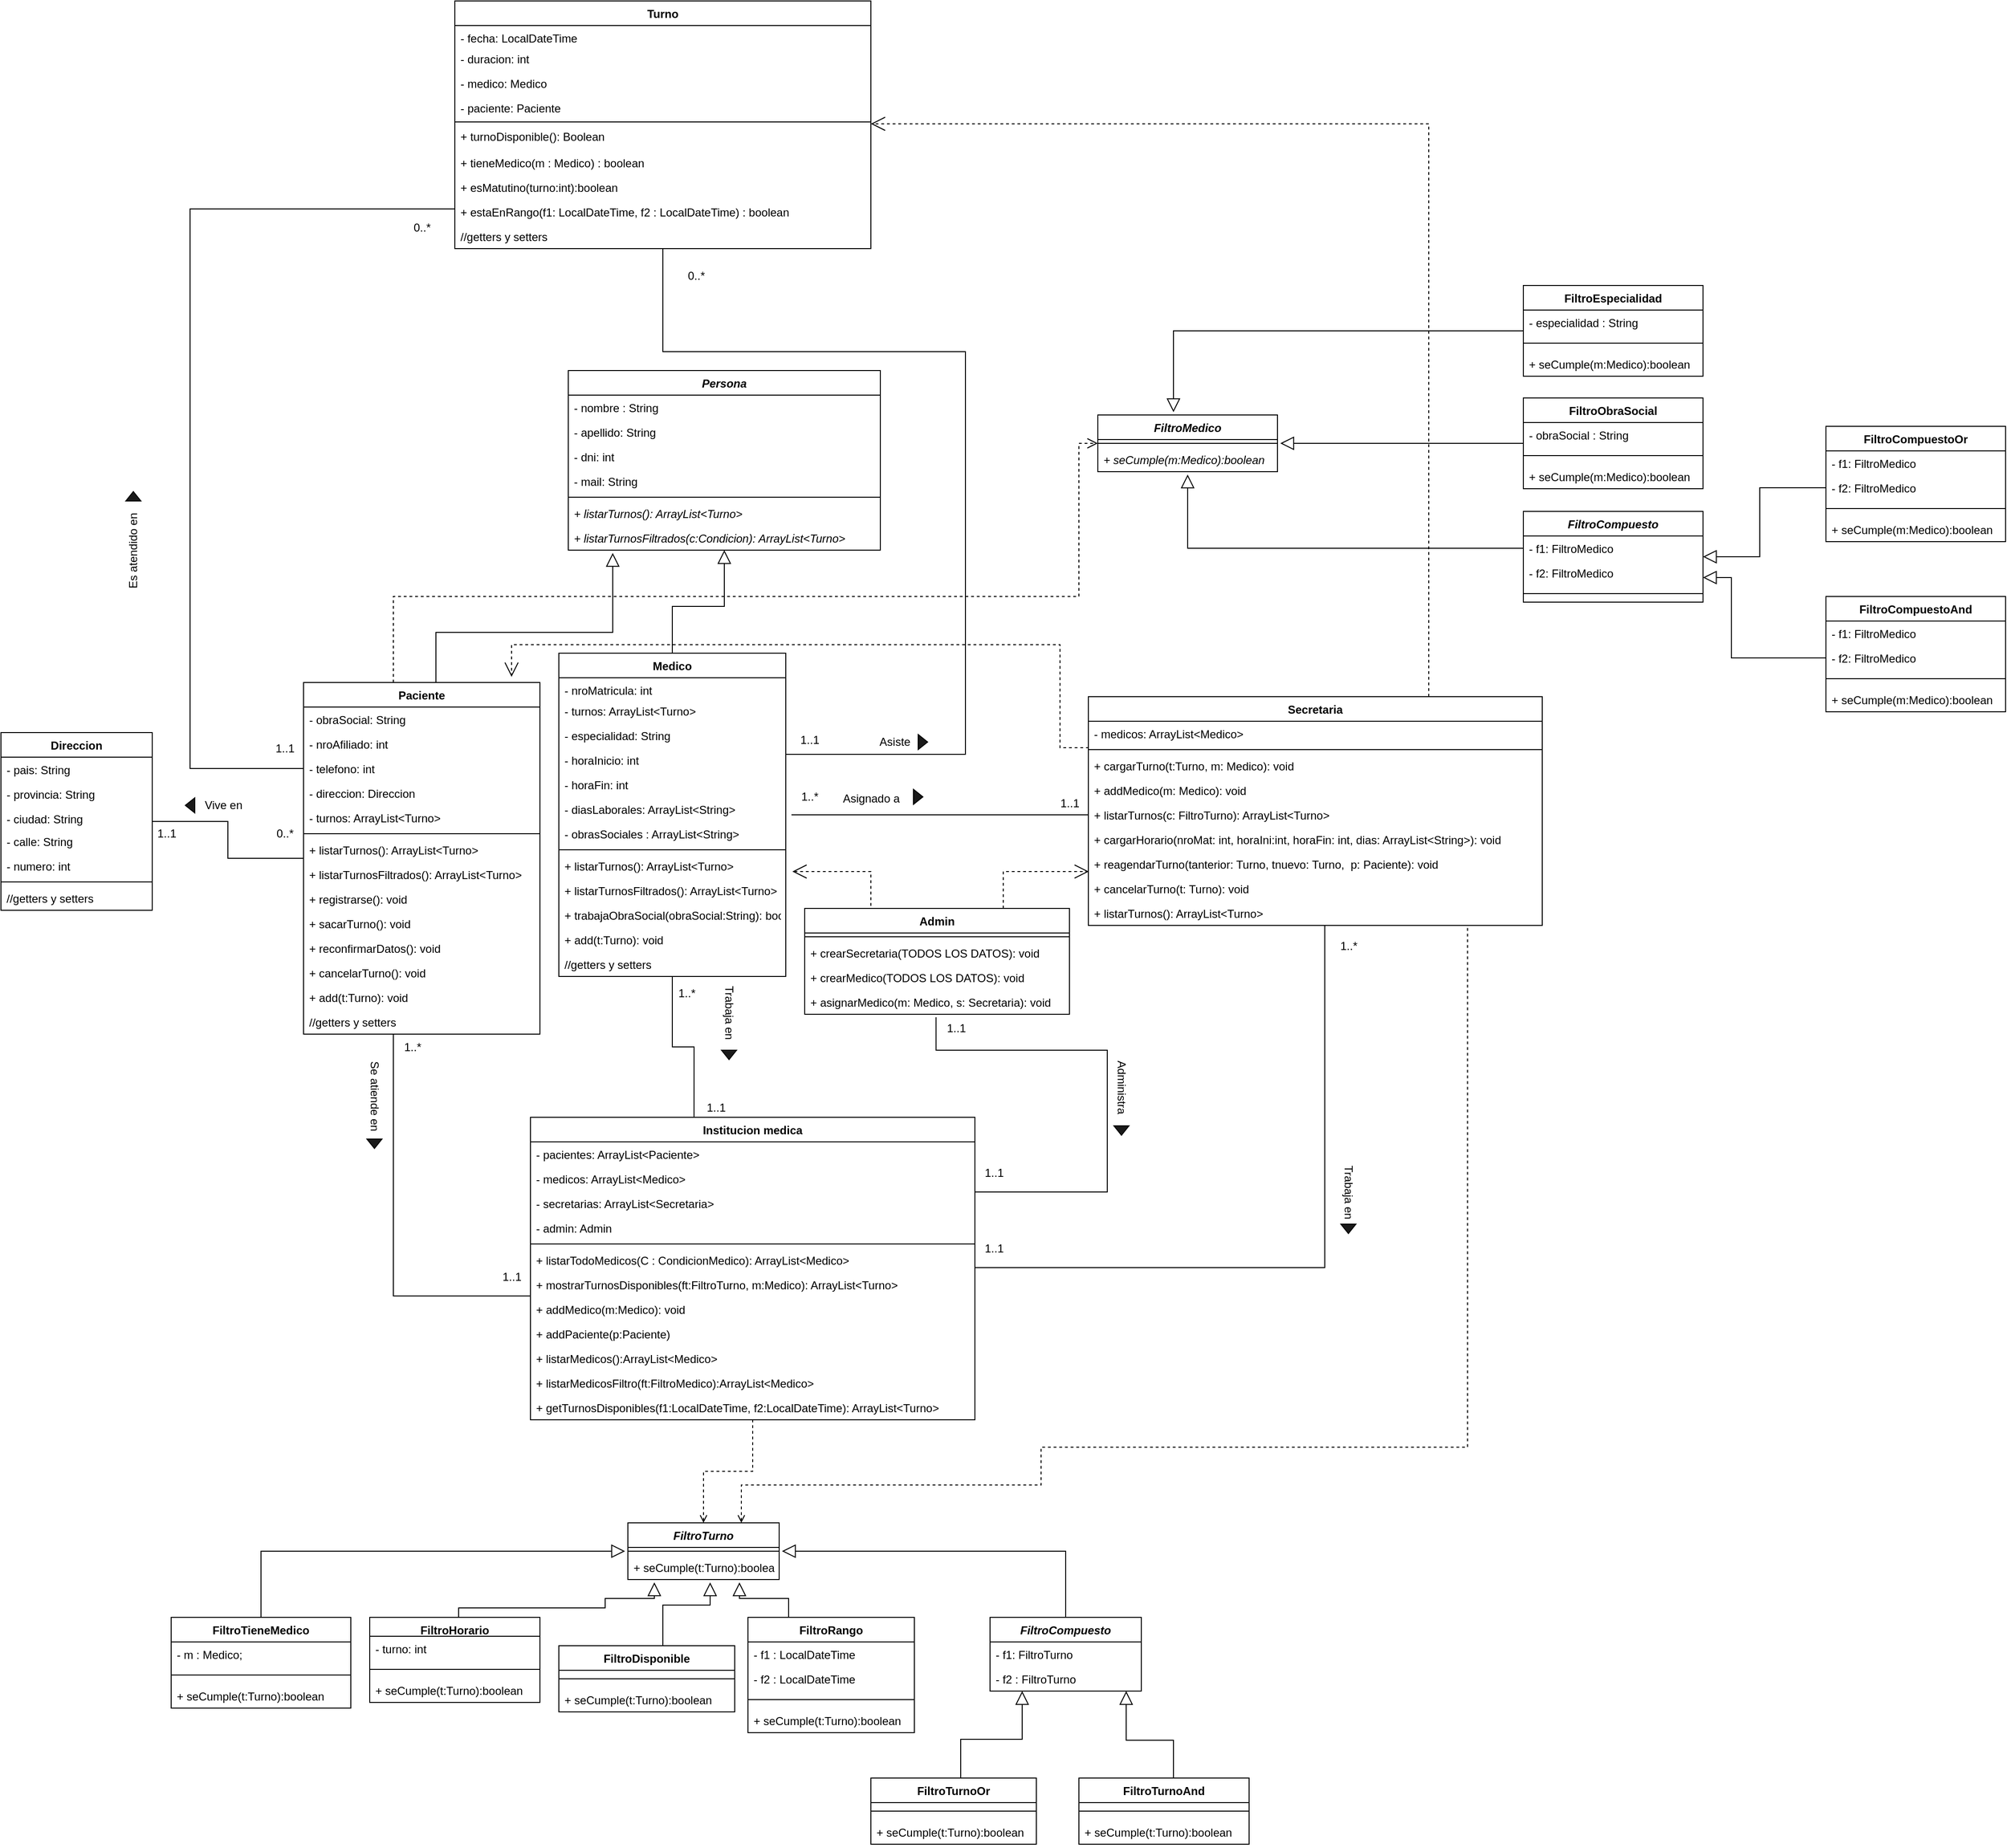 <mxfile version="19.0.0" type="device"><diagram id="eNNoiYy3zsbSu4rZz6U4" name="Page-1"><mxGraphModel dx="868" dy="2763" grid="1" gridSize="10" guides="1" tooltips="1" connect="1" arrows="1" fold="1" page="1" pageScale="1" pageWidth="827" pageHeight="1169" math="0" shadow="0"><root><mxCell id="0"/><mxCell id="1" parent="0"/><mxCell id="isVRR1Pka_SThPCU320l-51" style="edgeStyle=orthogonalEdgeStyle;rounded=0;orthogonalLoop=1;jettySize=auto;html=1;endArrow=none;endFill=0;" parent="1" source="OVdDONwCF1qoPZxri9as-1" target="OVdDONwCF1qoPZxri9as-21" edge="1"><mxGeometry relative="1" as="geometry"><Array as="points"><mxPoint x="425" y="90"/></Array></mxGeometry></mxCell><mxCell id="7klL8kHhsnshNYHiT0EC-13" style="edgeStyle=orthogonalEdgeStyle;rounded=0;orthogonalLoop=1;jettySize=auto;html=1;startArrow=none;startFill=0;endArrow=open;endFill=0;endSize=9;sourcePerimeterSpacing=0;targetPerimeterSpacing=0;strokeWidth=1;dashed=1;" parent="1" source="OVdDONwCF1qoPZxri9as-1" target="isVRR1Pka_SThPCU320l-33" edge="1"><mxGeometry relative="1" as="geometry"><Array as="points"><mxPoint x="425" y="-650"/><mxPoint x="1150" y="-650"/><mxPoint x="1150" y="-812"/></Array></mxGeometry></mxCell><mxCell id="OVdDONwCF1qoPZxri9as-1" value="Paciente" style="swimlane;fontStyle=1;align=center;verticalAlign=top;childLayout=stackLayout;horizontal=1;startSize=26;horizontalStack=0;resizeParent=1;resizeParentMax=0;resizeLast=0;collapsible=1;marginBottom=0;" parent="1" vertex="1"><mxGeometry x="330" y="-559" width="250" height="372" as="geometry"/></mxCell><mxCell id="OVdDONwCF1qoPZxri9as-2" value="- obraSocial: String" style="text;strokeColor=none;fillColor=none;align=left;verticalAlign=top;spacingLeft=4;spacingRight=4;overflow=hidden;rotatable=0;points=[[0,0.5],[1,0.5]];portConstraint=eastwest;" parent="OVdDONwCF1qoPZxri9as-1" vertex="1"><mxGeometry y="26" width="250" height="26" as="geometry"/></mxCell><mxCell id="OVdDONwCF1qoPZxri9as-12" value="- nroAfiliado: int" style="text;strokeColor=none;fillColor=none;align=left;verticalAlign=top;spacingLeft=4;spacingRight=4;overflow=hidden;rotatable=0;points=[[0,0.5],[1,0.5]];portConstraint=eastwest;" parent="OVdDONwCF1qoPZxri9as-1" vertex="1"><mxGeometry y="52" width="250" height="26" as="geometry"/></mxCell><mxCell id="OVdDONwCF1qoPZxri9as-13" value="- telefono: int" style="text;strokeColor=none;fillColor=none;align=left;verticalAlign=top;spacingLeft=4;spacingRight=4;overflow=hidden;rotatable=0;points=[[0,0.5],[1,0.5]];portConstraint=eastwest;" parent="OVdDONwCF1qoPZxri9as-1" vertex="1"><mxGeometry y="78" width="250" height="26" as="geometry"/></mxCell><mxCell id="OVdDONwCF1qoPZxri9as-20" value="- direccion: Direccion" style="text;strokeColor=none;fillColor=none;align=left;verticalAlign=top;spacingLeft=4;spacingRight=4;overflow=hidden;rotatable=0;points=[[0,0.5],[1,0.5]];portConstraint=eastwest;" parent="OVdDONwCF1qoPZxri9as-1" vertex="1"><mxGeometry y="104" width="250" height="26" as="geometry"/></mxCell><mxCell id="OVdDONwCF1qoPZxri9as-61" value="- turnos: ArrayList&lt;Turno&gt;" style="text;strokeColor=none;fillColor=none;align=left;verticalAlign=top;spacingLeft=4;spacingRight=4;overflow=hidden;rotatable=0;points=[[0,0.5],[1,0.5]];portConstraint=eastwest;" parent="OVdDONwCF1qoPZxri9as-1" vertex="1"><mxGeometry y="130" width="250" height="26" as="geometry"/></mxCell><mxCell id="OVdDONwCF1qoPZxri9as-3" value="" style="line;strokeWidth=1;fillColor=none;align=left;verticalAlign=middle;spacingTop=-1;spacingLeft=3;spacingRight=3;rotatable=0;labelPosition=right;points=[];portConstraint=eastwest;" parent="OVdDONwCF1qoPZxri9as-1" vertex="1"><mxGeometry y="156" width="250" height="8" as="geometry"/></mxCell><mxCell id="OVdDONwCF1qoPZxri9as-106" value="+ listarTurnos(): ArrayList&lt;Turno&gt;" style="text;strokeColor=none;fillColor=none;align=left;verticalAlign=top;spacingLeft=4;spacingRight=4;overflow=hidden;rotatable=0;points=[[0,0.5],[1,0.5]];portConstraint=eastwest;" parent="OVdDONwCF1qoPZxri9as-1" vertex="1"><mxGeometry y="164" width="250" height="26" as="geometry"/></mxCell><mxCell id="fv0rBx-ByHXXh0svGdCW-2" value="+ listarTurnosFiltrados(): ArrayList&lt;Turno&gt;" style="text;strokeColor=none;fillColor=none;align=left;verticalAlign=top;spacingLeft=4;spacingRight=4;overflow=hidden;rotatable=0;points=[[0,0.5],[1,0.5]];portConstraint=eastwest;" vertex="1" parent="OVdDONwCF1qoPZxri9as-1"><mxGeometry y="190" width="250" height="26" as="geometry"/></mxCell><mxCell id="OVdDONwCF1qoPZxri9as-68" value="+ registrarse(): void" style="text;strokeColor=none;fillColor=none;align=left;verticalAlign=top;spacingLeft=4;spacingRight=4;overflow=hidden;rotatable=0;points=[[0,0.5],[1,0.5]];portConstraint=eastwest;" parent="OVdDONwCF1qoPZxri9as-1" vertex="1"><mxGeometry y="216" width="250" height="26" as="geometry"/></mxCell><mxCell id="OVdDONwCF1qoPZxri9as-69" value="+ sacarTurno(): void" style="text;strokeColor=none;fillColor=none;align=left;verticalAlign=top;spacingLeft=4;spacingRight=4;overflow=hidden;rotatable=0;points=[[0,0.5],[1,0.5]];portConstraint=eastwest;" parent="OVdDONwCF1qoPZxri9as-1" vertex="1"><mxGeometry y="242" width="250" height="26" as="geometry"/></mxCell><mxCell id="OVdDONwCF1qoPZxri9as-80" value="+ reconfirmarDatos(): void" style="text;strokeColor=none;fillColor=none;align=left;verticalAlign=top;spacingLeft=4;spacingRight=4;overflow=hidden;rotatable=0;points=[[0,0.5],[1,0.5]];portConstraint=eastwest;" parent="OVdDONwCF1qoPZxri9as-1" vertex="1"><mxGeometry y="268" width="250" height="26" as="geometry"/></mxCell><mxCell id="fv0rBx-ByHXXh0svGdCW-3" value="+ cancelarTurno(): void" style="text;strokeColor=none;fillColor=none;align=left;verticalAlign=top;spacingLeft=4;spacingRight=4;overflow=hidden;rotatable=0;points=[[0,0.5],[1,0.5]];portConstraint=eastwest;" vertex="1" parent="OVdDONwCF1qoPZxri9as-1"><mxGeometry y="294" width="250" height="26" as="geometry"/></mxCell><mxCell id="OVdDONwCF1qoPZxri9as-84" value="+ add(t:Turno): void" style="text;strokeColor=none;fillColor=none;align=left;verticalAlign=top;spacingLeft=4;spacingRight=4;overflow=hidden;rotatable=0;points=[[0,0.5],[1,0.5]];portConstraint=eastwest;" parent="OVdDONwCF1qoPZxri9as-1" vertex="1"><mxGeometry y="320" width="250" height="26" as="geometry"/></mxCell><mxCell id="fv0rBx-ByHXXh0svGdCW-7" value="//getters y setters" style="text;strokeColor=none;fillColor=none;align=left;verticalAlign=top;spacingLeft=4;spacingRight=4;overflow=hidden;rotatable=0;points=[[0,0.5],[1,0.5]];portConstraint=eastwest;" vertex="1" parent="OVdDONwCF1qoPZxri9as-1"><mxGeometry y="346" width="250" height="26" as="geometry"/></mxCell><mxCell id="OVdDONwCF1qoPZxri9as-65" style="edgeStyle=orthogonalEdgeStyle;rounded=0;orthogonalLoop=1;jettySize=auto;html=1;exitX=0.5;exitY=1;exitDx=0;exitDy=0;entryX=0.5;entryY=0;entryDx=0;entryDy=0;endArrow=none;endFill=0;startArrow=block;startFill=0;sourcePerimeterSpacing=3;startSize=12;" parent="1" source="OVdDONwCF1qoPZxri9as-5" target="OVdDONwCF1qoPZxri9as-28" edge="1"><mxGeometry relative="1" as="geometry"/></mxCell><mxCell id="OVdDONwCF1qoPZxri9as-5" value="Persona" style="swimlane;fontStyle=3;align=center;verticalAlign=top;childLayout=stackLayout;horizontal=1;startSize=26;horizontalStack=0;resizeParent=1;resizeParentMax=0;resizeLast=0;collapsible=1;marginBottom=0;" parent="1" vertex="1"><mxGeometry x="610" y="-889" width="330" height="190" as="geometry"/></mxCell><mxCell id="OVdDONwCF1qoPZxri9as-6" value="- nombre : String" style="text;strokeColor=none;fillColor=none;align=left;verticalAlign=top;spacingLeft=4;spacingRight=4;overflow=hidden;rotatable=0;points=[[0,0.5],[1,0.5]];portConstraint=eastwest;" parent="OVdDONwCF1qoPZxri9as-5" vertex="1"><mxGeometry y="26" width="330" height="26" as="geometry"/></mxCell><mxCell id="OVdDONwCF1qoPZxri9as-9" value="- apellido: String" style="text;strokeColor=none;fillColor=none;align=left;verticalAlign=top;spacingLeft=4;spacingRight=4;overflow=hidden;rotatable=0;points=[[0,0.5],[1,0.5]];portConstraint=eastwest;" parent="OVdDONwCF1qoPZxri9as-5" vertex="1"><mxGeometry y="52" width="330" height="26" as="geometry"/></mxCell><mxCell id="OVdDONwCF1qoPZxri9as-10" value="- dni: int" style="text;strokeColor=none;fillColor=none;align=left;verticalAlign=top;spacingLeft=4;spacingRight=4;overflow=hidden;rotatable=0;points=[[0,0.5],[1,0.5]];portConstraint=eastwest;" parent="OVdDONwCF1qoPZxri9as-5" vertex="1"><mxGeometry y="78" width="330" height="26" as="geometry"/></mxCell><mxCell id="OVdDONwCF1qoPZxri9as-11" value="- mail: String" style="text;strokeColor=none;fillColor=none;align=left;verticalAlign=top;spacingLeft=4;spacingRight=4;overflow=hidden;rotatable=0;points=[[0,0.5],[1,0.5]];portConstraint=eastwest;" parent="OVdDONwCF1qoPZxri9as-5" vertex="1"><mxGeometry y="104" width="330" height="26" as="geometry"/></mxCell><mxCell id="OVdDONwCF1qoPZxri9as-7" value="" style="line;strokeWidth=1;fillColor=none;align=left;verticalAlign=middle;spacingTop=-1;spacingLeft=3;spacingRight=3;rotatable=0;labelPosition=right;points=[];portConstraint=eastwest;" parent="OVdDONwCF1qoPZxri9as-5" vertex="1"><mxGeometry y="130" width="330" height="8" as="geometry"/></mxCell><mxCell id="fv0rBx-ByHXXh0svGdCW-1" value="+ listarTurnos(): ArrayList&lt;Turno&gt;" style="text;strokeColor=none;fillColor=none;align=left;verticalAlign=top;spacingLeft=4;spacingRight=4;overflow=hidden;rotatable=0;points=[[0,0.5],[1,0.5]];portConstraint=eastwest;fontStyle=2" vertex="1" parent="OVdDONwCF1qoPZxri9as-5"><mxGeometry y="138" width="330" height="26" as="geometry"/></mxCell><mxCell id="OVdDONwCF1qoPZxri9as-62" value="+ listarTurnosFiltrados(c:Condicion): ArrayList&lt;Turno&gt;" style="text;strokeColor=none;fillColor=none;align=left;verticalAlign=top;spacingLeft=4;spacingRight=4;overflow=hidden;rotatable=0;points=[[0,0.5],[1,0.5]];portConstraint=eastwest;fontStyle=2" parent="OVdDONwCF1qoPZxri9as-5" vertex="1"><mxGeometry y="164" width="330" height="26" as="geometry"/></mxCell><mxCell id="OVdDONwCF1qoPZxri9as-21" value="Institucion medica" style="swimlane;fontStyle=1;align=center;verticalAlign=top;childLayout=stackLayout;horizontal=1;startSize=26;horizontalStack=0;resizeParent=1;resizeParentMax=0;resizeLast=0;collapsible=1;marginBottom=0;" parent="1" vertex="1"><mxGeometry x="570" y="-99" width="470" height="320" as="geometry"><mxRectangle x="500" y="140" width="140" height="26" as="alternateBounds"/></mxGeometry></mxCell><mxCell id="OVdDONwCF1qoPZxri9as-22" value="- pacientes: ArrayList&lt;Paciente&gt;" style="text;strokeColor=none;fillColor=none;align=left;verticalAlign=top;spacingLeft=4;spacingRight=4;overflow=hidden;rotatable=0;points=[[0,0.5],[1,0.5]];portConstraint=eastwest;" parent="OVdDONwCF1qoPZxri9as-21" vertex="1"><mxGeometry y="26" width="470" height="26" as="geometry"/></mxCell><mxCell id="OVdDONwCF1qoPZxri9as-25" value="- medicos: ArrayList&lt;Medico&gt;" style="text;strokeColor=none;fillColor=none;align=left;verticalAlign=top;spacingLeft=4;spacingRight=4;overflow=hidden;rotatable=0;points=[[0,0.5],[1,0.5]];portConstraint=eastwest;" parent="OVdDONwCF1qoPZxri9as-21" vertex="1"><mxGeometry y="52" width="470" height="26" as="geometry"/></mxCell><mxCell id="OVdDONwCF1qoPZxri9as-26" value="- secretarias: ArrayList&lt;Secretaria&gt;" style="text;strokeColor=none;fillColor=none;align=left;verticalAlign=top;spacingLeft=4;spacingRight=4;overflow=hidden;rotatable=0;points=[[0,0.5],[1,0.5]];portConstraint=eastwest;" parent="OVdDONwCF1qoPZxri9as-21" vertex="1"><mxGeometry y="78" width="470" height="26" as="geometry"/></mxCell><mxCell id="OVdDONwCF1qoPZxri9as-27" value="- admin: Admin" style="text;strokeColor=none;fillColor=none;align=left;verticalAlign=top;spacingLeft=4;spacingRight=4;overflow=hidden;rotatable=0;points=[[0,0.5],[1,0.5]];portConstraint=eastwest;" parent="OVdDONwCF1qoPZxri9as-21" vertex="1"><mxGeometry y="104" width="470" height="26" as="geometry"/></mxCell><mxCell id="OVdDONwCF1qoPZxri9as-23" value="" style="line;strokeWidth=1;fillColor=none;align=left;verticalAlign=middle;spacingTop=-1;spacingLeft=3;spacingRight=3;rotatable=0;labelPosition=right;points=[];portConstraint=eastwest;" parent="OVdDONwCF1qoPZxri9as-21" vertex="1"><mxGeometry y="130" width="470" height="8" as="geometry"/></mxCell><mxCell id="OVdDONwCF1qoPZxri9as-24" value="+ listarTodoMedicos(C : CondicionMedico): ArrayList&lt;Medico&gt;" style="text;strokeColor=none;fillColor=none;align=left;verticalAlign=top;spacingLeft=4;spacingRight=4;overflow=hidden;rotatable=0;points=[[0,0.5],[1,0.5]];portConstraint=eastwest;" parent="OVdDONwCF1qoPZxri9as-21" vertex="1"><mxGeometry y="138" width="470" height="26" as="geometry"/></mxCell><mxCell id="OVdDONwCF1qoPZxri9as-79" value="+ mostrarTurnosDisponibles(ft:FiltroTurno, m:Medico): ArrayList&lt;Turno&gt;" style="text;strokeColor=none;fillColor=none;align=left;verticalAlign=top;spacingLeft=4;spacingRight=4;overflow=hidden;rotatable=0;points=[[0,0.5],[1,0.5]];portConstraint=eastwest;" parent="OVdDONwCF1qoPZxri9as-21" vertex="1"><mxGeometry y="164" width="470" height="26" as="geometry"/></mxCell><mxCell id="fv0rBx-ByHXXh0svGdCW-14" value="+ addMedico(m:Medico): void" style="text;strokeColor=none;fillColor=none;align=left;verticalAlign=top;spacingLeft=4;spacingRight=4;overflow=hidden;rotatable=0;points=[[0,0.5],[1,0.5]];portConstraint=eastwest;" vertex="1" parent="OVdDONwCF1qoPZxri9as-21"><mxGeometry y="190" width="470" height="26" as="geometry"/></mxCell><mxCell id="fv0rBx-ByHXXh0svGdCW-13" value="+ addPaciente(p:Paciente)" style="text;strokeColor=none;fillColor=none;align=left;verticalAlign=top;spacingLeft=4;spacingRight=4;overflow=hidden;rotatable=0;points=[[0,0.5],[1,0.5]];portConstraint=eastwest;" vertex="1" parent="OVdDONwCF1qoPZxri9as-21"><mxGeometry y="216" width="470" height="26" as="geometry"/></mxCell><mxCell id="fv0rBx-ByHXXh0svGdCW-15" value="+ listarMedicos():ArrayList&lt;Medico&gt;" style="text;strokeColor=none;fillColor=none;align=left;verticalAlign=top;spacingLeft=4;spacingRight=4;overflow=hidden;rotatable=0;points=[[0,0.5],[1,0.5]];portConstraint=eastwest;" vertex="1" parent="OVdDONwCF1qoPZxri9as-21"><mxGeometry y="242" width="470" height="26" as="geometry"/></mxCell><mxCell id="fv0rBx-ByHXXh0svGdCW-17" value="+ listarMedicosFiltro(ft:FiltroMedico):ArrayList&lt;Medico&gt;" style="text;strokeColor=none;fillColor=none;align=left;verticalAlign=top;spacingLeft=4;spacingRight=4;overflow=hidden;rotatable=0;points=[[0,0.5],[1,0.5]];portConstraint=eastwest;" vertex="1" parent="OVdDONwCF1qoPZxri9as-21"><mxGeometry y="268" width="470" height="26" as="geometry"/></mxCell><mxCell id="fv0rBx-ByHXXh0svGdCW-16" value="+ getTurnosDisponibles(f1:LocalDateTime, f2:LocalDateTime): ArrayList&lt;Turno&gt;" style="text;strokeColor=none;fillColor=none;align=left;verticalAlign=top;spacingLeft=4;spacingRight=4;overflow=hidden;rotatable=0;points=[[0,0.5],[1,0.5]];portConstraint=eastwest;" vertex="1" parent="OVdDONwCF1qoPZxri9as-21"><mxGeometry y="294" width="470" height="26" as="geometry"/></mxCell><mxCell id="isVRR1Pka_SThPCU320l-52" style="edgeStyle=orthogonalEdgeStyle;rounded=0;orthogonalLoop=1;jettySize=auto;html=1;endArrow=none;endFill=0;entryX=0.368;entryY=0;entryDx=0;entryDy=0;entryPerimeter=0;" parent="1" source="OVdDONwCF1qoPZxri9as-28" target="OVdDONwCF1qoPZxri9as-21" edge="1"><mxGeometry relative="1" as="geometry"><mxPoint x="710" y="-149" as="targetPoint"/></mxGeometry></mxCell><mxCell id="OVdDONwCF1qoPZxri9as-28" value="Medico" style="swimlane;fontStyle=1;align=center;verticalAlign=top;childLayout=stackLayout;horizontal=1;startSize=26;horizontalStack=0;resizeParent=1;resizeParentMax=0;resizeLast=0;collapsible=1;marginBottom=0;" parent="1" vertex="1"><mxGeometry x="600" y="-590" width="240" height="342" as="geometry"/></mxCell><mxCell id="OVdDONwCF1qoPZxri9as-29" value="- nroMatricula: int" style="text;strokeColor=none;fillColor=none;align=left;verticalAlign=top;spacingLeft=4;spacingRight=4;overflow=hidden;rotatable=0;points=[[0,0.5],[1,0.5]];portConstraint=eastwest;" parent="OVdDONwCF1qoPZxri9as-28" vertex="1"><mxGeometry y="26" width="240" height="22" as="geometry"/></mxCell><mxCell id="OVdDONwCF1qoPZxri9as-32" value="- turnos: ArrayList&lt;Turno&gt;" style="text;strokeColor=none;fillColor=none;align=left;verticalAlign=top;spacingLeft=4;spacingRight=4;overflow=hidden;rotatable=0;points=[[0,0.5],[1,0.5]];portConstraint=eastwest;" parent="OVdDONwCF1qoPZxri9as-28" vertex="1"><mxGeometry y="48" width="240" height="26" as="geometry"/></mxCell><mxCell id="OVdDONwCF1qoPZxri9as-83" value="- especialidad: String" style="text;strokeColor=none;fillColor=none;align=left;verticalAlign=top;spacingLeft=4;spacingRight=4;overflow=hidden;rotatable=0;points=[[0,0.5],[1,0.5]];portConstraint=eastwest;" parent="OVdDONwCF1qoPZxri9as-28" vertex="1"><mxGeometry y="74" width="240" height="26" as="geometry"/></mxCell><mxCell id="OVdDONwCF1qoPZxri9as-99" value="- horaInicio: int" style="text;strokeColor=none;fillColor=none;align=left;verticalAlign=top;spacingLeft=4;spacingRight=4;overflow=hidden;rotatable=0;points=[[0,0.5],[1,0.5]];portConstraint=eastwest;" parent="OVdDONwCF1qoPZxri9as-28" vertex="1"><mxGeometry y="100" width="240" height="26" as="geometry"/></mxCell><mxCell id="OVdDONwCF1qoPZxri9as-100" value="- horaFin: int" style="text;strokeColor=none;fillColor=none;align=left;verticalAlign=top;spacingLeft=4;spacingRight=4;overflow=hidden;rotatable=0;points=[[0,0.5],[1,0.5]];portConstraint=eastwest;" parent="OVdDONwCF1qoPZxri9as-28" vertex="1"><mxGeometry y="126" width="240" height="26" as="geometry"/></mxCell><mxCell id="OVdDONwCF1qoPZxri9as-101" value="- diasLaborales: ArrayList&lt;String&gt;" style="text;strokeColor=none;fillColor=none;align=left;verticalAlign=top;spacingLeft=4;spacingRight=4;overflow=hidden;rotatable=0;points=[[0,0.5],[1,0.5]];portConstraint=eastwest;" parent="OVdDONwCF1qoPZxri9as-28" vertex="1"><mxGeometry y="152" width="240" height="26" as="geometry"/></mxCell><mxCell id="isVRR1Pka_SThPCU320l-44" value="- obrasSociales : ArrayList&lt;String&gt;" style="text;strokeColor=none;fillColor=none;align=left;verticalAlign=top;spacingLeft=4;spacingRight=4;overflow=hidden;rotatable=0;points=[[0,0.5],[1,0.5]];portConstraint=eastwest;" parent="OVdDONwCF1qoPZxri9as-28" vertex="1"><mxGeometry y="178" width="240" height="26" as="geometry"/></mxCell><mxCell id="OVdDONwCF1qoPZxri9as-30" value="" style="line;strokeWidth=1;fillColor=none;align=left;verticalAlign=middle;spacingTop=-1;spacingLeft=3;spacingRight=3;rotatable=0;labelPosition=right;points=[];portConstraint=eastwest;" parent="OVdDONwCF1qoPZxri9as-28" vertex="1"><mxGeometry y="204" width="240" height="8" as="geometry"/></mxCell><mxCell id="fv0rBx-ByHXXh0svGdCW-4" value="+ listarTurnos(): ArrayList&lt;Turno&gt;" style="text;strokeColor=none;fillColor=none;align=left;verticalAlign=top;spacingLeft=4;spacingRight=4;overflow=hidden;rotatable=0;points=[[0,0.5],[1,0.5]];portConstraint=eastwest;" vertex="1" parent="OVdDONwCF1qoPZxri9as-28"><mxGeometry y="212" width="240" height="26" as="geometry"/></mxCell><mxCell id="fv0rBx-ByHXXh0svGdCW-5" value="+ listarTurnosFiltrados(): ArrayList&lt;Turno&gt;" style="text;strokeColor=none;fillColor=none;align=left;verticalAlign=top;spacingLeft=4;spacingRight=4;overflow=hidden;rotatable=0;points=[[0,0.5],[1,0.5]];portConstraint=eastwest;" vertex="1" parent="OVdDONwCF1qoPZxri9as-28"><mxGeometry y="238" width="240" height="26" as="geometry"/></mxCell><mxCell id="OVdDONwCF1qoPZxri9as-98" value="+ trabajaObraSocial(obraSocial:String): boolean" style="text;strokeColor=none;fillColor=none;align=left;verticalAlign=top;spacingLeft=4;spacingRight=4;overflow=hidden;rotatable=0;points=[[0,0.5],[1,0.5]];portConstraint=eastwest;" parent="OVdDONwCF1qoPZxri9as-28" vertex="1"><mxGeometry y="264" width="240" height="26" as="geometry"/></mxCell><mxCell id="fv0rBx-ByHXXh0svGdCW-10" value="+ add(t:Turno): void" style="text;strokeColor=none;fillColor=none;align=left;verticalAlign=top;spacingLeft=4;spacingRight=4;overflow=hidden;rotatable=0;points=[[0,0.5],[1,0.5]];portConstraint=eastwest;" vertex="1" parent="OVdDONwCF1qoPZxri9as-28"><mxGeometry y="290" width="240" height="26" as="geometry"/></mxCell><mxCell id="fv0rBx-ByHXXh0svGdCW-12" value="//getters y setters" style="text;strokeColor=none;fillColor=none;align=left;verticalAlign=top;spacingLeft=4;spacingRight=4;overflow=hidden;rotatable=0;points=[[0,0.5],[1,0.5]];portConstraint=eastwest;" vertex="1" parent="OVdDONwCF1qoPZxri9as-28"><mxGeometry y="316" width="240" height="26" as="geometry"/></mxCell><mxCell id="isVRR1Pka_SThPCU320l-53" style="edgeStyle=orthogonalEdgeStyle;rounded=0;orthogonalLoop=1;jettySize=auto;html=1;endArrow=none;endFill=0;" parent="1" source="OVdDONwCF1qoPZxri9as-33" target="OVdDONwCF1qoPZxri9as-21" edge="1"><mxGeometry relative="1" as="geometry"><Array as="points"><mxPoint x="1410" y="60"/></Array></mxGeometry></mxCell><mxCell id="isVRR1Pka_SThPCU320l-96" style="edgeStyle=orthogonalEdgeStyle;rounded=0;orthogonalLoop=1;jettySize=auto;html=1;exitX=0.75;exitY=0;exitDx=0;exitDy=0;startArrow=none;startFill=0;endArrow=open;endFill=0;endSize=13;dashed=1;" parent="1" source="OVdDONwCF1qoPZxri9as-33" target="OVdDONwCF1qoPZxri9as-54" edge="1"><mxGeometry relative="1" as="geometry"><Array as="points"><mxPoint x="1520" y="-1150"/></Array></mxGeometry></mxCell><mxCell id="isVRR1Pka_SThPCU320l-126" style="edgeStyle=orthogonalEdgeStyle;rounded=0;orthogonalLoop=1;jettySize=auto;html=1;exitX=0;exitY=0.25;exitDx=0;exitDy=0;dashed=1;startArrow=none;startFill=0;endArrow=open;endFill=0;startSize=13;endSize=13;sourcePerimeterSpacing=7;targetPerimeterSpacing=6;" parent="1" source="OVdDONwCF1qoPZxri9as-33" target="OVdDONwCF1qoPZxri9as-1" edge="1"><mxGeometry relative="1" as="geometry"><Array as="points"><mxPoint x="1130" y="-490"/><mxPoint x="1130" y="-599"/><mxPoint x="550" y="-599"/></Array></mxGeometry></mxCell><mxCell id="OVdDONwCF1qoPZxri9as-33" value="Secretaria" style="swimlane;fontStyle=1;align=center;verticalAlign=top;childLayout=stackLayout;horizontal=1;startSize=26;horizontalStack=0;resizeParent=1;resizeParentMax=0;resizeLast=0;collapsible=1;marginBottom=0;" parent="1" vertex="1"><mxGeometry x="1160" y="-544" width="480" height="242" as="geometry"/></mxCell><mxCell id="OVdDONwCF1qoPZxri9as-34" value="- medicos: ArrayList&lt;Medico&gt;" style="text;strokeColor=none;fillColor=none;align=left;verticalAlign=top;spacingLeft=4;spacingRight=4;overflow=hidden;rotatable=0;points=[[0,0.5],[1,0.5]];portConstraint=eastwest;" parent="OVdDONwCF1qoPZxri9as-33" vertex="1"><mxGeometry y="26" width="480" height="26" as="geometry"/></mxCell><mxCell id="OVdDONwCF1qoPZxri9as-36" value="" style="line;strokeWidth=1;fillColor=none;align=left;verticalAlign=middle;spacingTop=-1;spacingLeft=3;spacingRight=3;rotatable=0;labelPosition=right;points=[];portConstraint=eastwest;" parent="OVdDONwCF1qoPZxri9as-33" vertex="1"><mxGeometry y="52" width="480" height="8" as="geometry"/></mxCell><mxCell id="OVdDONwCF1qoPZxri9as-37" value="+ cargarTurno(t:Turno, m: Medico): void" style="text;strokeColor=none;fillColor=none;align=left;verticalAlign=top;spacingLeft=4;spacingRight=4;overflow=hidden;rotatable=0;points=[[0,0.5],[1,0.5]];portConstraint=eastwest;" parent="OVdDONwCF1qoPZxri9as-33" vertex="1"><mxGeometry y="60" width="480" height="26" as="geometry"/></mxCell><mxCell id="OVdDONwCF1qoPZxri9as-94" value="+ addMedico(m: Medico): void" style="text;strokeColor=none;fillColor=none;align=left;verticalAlign=top;spacingLeft=4;spacingRight=4;overflow=hidden;rotatable=0;points=[[0,0.5],[1,0.5]];portConstraint=eastwest;" parent="OVdDONwCF1qoPZxri9as-33" vertex="1"><mxGeometry y="86" width="480" height="26" as="geometry"/></mxCell><mxCell id="OVdDONwCF1qoPZxri9as-87" value="+ listarTurnos(c: FiltroTurno): ArrayList&lt;Turno&gt;" style="text;strokeColor=none;fillColor=none;align=left;verticalAlign=top;spacingLeft=4;spacingRight=4;overflow=hidden;rotatable=0;points=[[0,0.5],[1,0.5]];portConstraint=eastwest;" parent="OVdDONwCF1qoPZxri9as-33" vertex="1"><mxGeometry y="112" width="480" height="26" as="geometry"/></mxCell><mxCell id="OVdDONwCF1qoPZxri9as-97" value="+ cargarHorario(nroMat: int, horaIni:int, horaFin: int, dias: ArrayList&lt;String&gt;): void" style="text;strokeColor=none;fillColor=none;align=left;verticalAlign=top;spacingLeft=4;spacingRight=4;overflow=hidden;rotatable=0;points=[[0,0.5],[1,0.5]];portConstraint=eastwest;" parent="OVdDONwCF1qoPZxri9as-33" vertex="1"><mxGeometry y="138" width="480" height="26" as="geometry"/></mxCell><mxCell id="OVdDONwCF1qoPZxri9as-102" value="+ reagendarTurno(tanterior: Turno, tnuevo: Turno,  p: Paciente): void" style="text;strokeColor=none;fillColor=none;align=left;verticalAlign=top;spacingLeft=4;spacingRight=4;overflow=hidden;rotatable=0;points=[[0,0.5],[1,0.5]];portConstraint=eastwest;" parent="OVdDONwCF1qoPZxri9as-33" vertex="1"><mxGeometry y="164" width="480" height="26" as="geometry"/></mxCell><mxCell id="OVdDONwCF1qoPZxri9as-104" value="+ cancelarTurno(t: Turno): void" style="text;strokeColor=none;fillColor=none;align=left;verticalAlign=top;spacingLeft=4;spacingRight=4;overflow=hidden;rotatable=0;points=[[0,0.5],[1,0.5]];portConstraint=eastwest;" parent="OVdDONwCF1qoPZxri9as-33" vertex="1"><mxGeometry y="190" width="480" height="26" as="geometry"/></mxCell><mxCell id="fv0rBx-ByHXXh0svGdCW-19" value="+ listarTurnos(): ArrayList&lt;Turno&gt;" style="text;strokeColor=none;fillColor=none;align=left;verticalAlign=top;spacingLeft=4;spacingRight=4;overflow=hidden;rotatable=0;points=[[0,0.5],[1,0.5]];portConstraint=eastwest;" vertex="1" parent="OVdDONwCF1qoPZxri9as-33"><mxGeometry y="216" width="480" height="26" as="geometry"/></mxCell><mxCell id="isVRR1Pka_SThPCU320l-107" style="edgeStyle=orthogonalEdgeStyle;rounded=0;orthogonalLoop=1;jettySize=auto;html=1;exitX=0.75;exitY=0;exitDx=0;exitDy=0;entryX=0.001;entryY=0.841;entryDx=0;entryDy=0;entryPerimeter=0;startArrow=none;startFill=0;endArrow=open;endFill=0;startSize=13;endSize=13;sourcePerimeterSpacing=7;targetPerimeterSpacing=6;dashed=1;" parent="1" source="OVdDONwCF1qoPZxri9as-38" target="OVdDONwCF1qoPZxri9as-102" edge="1"><mxGeometry relative="1" as="geometry"><Array as="points"><mxPoint x="1070" y="-359"/><mxPoint x="1160" y="-359"/></Array></mxGeometry></mxCell><mxCell id="OVdDONwCF1qoPZxri9as-38" value="Admin" style="swimlane;fontStyle=1;align=center;verticalAlign=top;childLayout=stackLayout;horizontal=1;startSize=26;horizontalStack=0;resizeParent=1;resizeParentMax=0;resizeLast=0;collapsible=1;marginBottom=0;" parent="1" vertex="1"><mxGeometry x="860" y="-320" width="280" height="112" as="geometry"/></mxCell><mxCell id="OVdDONwCF1qoPZxri9as-41" value="" style="line;strokeWidth=1;fillColor=none;align=left;verticalAlign=middle;spacingTop=-1;spacingLeft=3;spacingRight=3;rotatable=0;labelPosition=right;points=[];portConstraint=eastwest;" parent="OVdDONwCF1qoPZxri9as-38" vertex="1"><mxGeometry y="26" width="280" height="8" as="geometry"/></mxCell><mxCell id="OVdDONwCF1qoPZxri9as-95" value="+ crearSecretaria(TODOS LOS DATOS): void" style="text;strokeColor=none;fillColor=none;align=left;verticalAlign=top;spacingLeft=4;spacingRight=4;overflow=hidden;rotatable=0;points=[[0,0.5],[1,0.5]];portConstraint=eastwest;" parent="OVdDONwCF1qoPZxri9as-38" vertex="1"><mxGeometry y="34" width="280" height="26" as="geometry"/></mxCell><mxCell id="OVdDONwCF1qoPZxri9as-96" value="+ crearMedico(TODOS LOS DATOS): void" style="text;strokeColor=none;fillColor=none;align=left;verticalAlign=top;spacingLeft=4;spacingRight=4;overflow=hidden;rotatable=0;points=[[0,0.5],[1,0.5]];portConstraint=eastwest;" parent="OVdDONwCF1qoPZxri9as-38" vertex="1"><mxGeometry y="60" width="280" height="26" as="geometry"/></mxCell><mxCell id="OVdDONwCF1qoPZxri9as-88" value="+ asignarMedico(m: Medico, s: Secretaria): void" style="text;strokeColor=none;fillColor=none;align=left;verticalAlign=top;spacingLeft=4;spacingRight=4;overflow=hidden;rotatable=0;points=[[0,0.5],[1,0.5]];portConstraint=eastwest;" parent="OVdDONwCF1qoPZxri9as-38" vertex="1"><mxGeometry y="86" width="280" height="26" as="geometry"/></mxCell><mxCell id="isVRR1Pka_SThPCU320l-87" style="edgeStyle=orthogonalEdgeStyle;rounded=0;orthogonalLoop=1;jettySize=auto;html=1;startArrow=none;startFill=0;endArrow=none;endFill=0;endSize=13;" parent="1" source="OVdDONwCF1qoPZxri9as-43" target="OVdDONwCF1qoPZxri9as-1" edge="1"><mxGeometry relative="1" as="geometry"/></mxCell><mxCell id="OVdDONwCF1qoPZxri9as-43" value="Direccion" style="swimlane;fontStyle=1;align=center;verticalAlign=top;childLayout=stackLayout;horizontal=1;startSize=26;horizontalStack=0;resizeParent=1;resizeParentMax=0;resizeLast=0;collapsible=1;marginBottom=0;" parent="1" vertex="1"><mxGeometry x="10" y="-506" width="160" height="188" as="geometry"/></mxCell><mxCell id="OVdDONwCF1qoPZxri9as-44" value="- pais: String" style="text;strokeColor=none;fillColor=none;align=left;verticalAlign=top;spacingLeft=4;spacingRight=4;overflow=hidden;rotatable=0;points=[[0,0.5],[1,0.5]];portConstraint=eastwest;" parent="OVdDONwCF1qoPZxri9as-43" vertex="1"><mxGeometry y="26" width="160" height="26" as="geometry"/></mxCell><mxCell id="OVdDONwCF1qoPZxri9as-48" value="- provincia: String" style="text;strokeColor=none;fillColor=none;align=left;verticalAlign=top;spacingLeft=4;spacingRight=4;overflow=hidden;rotatable=0;points=[[0,0.5],[1,0.5]];portConstraint=eastwest;" parent="OVdDONwCF1qoPZxri9as-43" vertex="1"><mxGeometry y="52" width="160" height="26" as="geometry"/></mxCell><mxCell id="OVdDONwCF1qoPZxri9as-49" value="- ciudad: String" style="text;strokeColor=none;fillColor=none;align=left;verticalAlign=top;spacingLeft=4;spacingRight=4;overflow=hidden;rotatable=0;points=[[0,0.5],[1,0.5]];portConstraint=eastwest;" parent="OVdDONwCF1qoPZxri9as-43" vertex="1"><mxGeometry y="78" width="160" height="24" as="geometry"/></mxCell><mxCell id="OVdDONwCF1qoPZxri9as-50" value="- calle: String" style="text;strokeColor=none;fillColor=none;align=left;verticalAlign=top;spacingLeft=4;spacingRight=4;overflow=hidden;rotatable=0;points=[[0,0.5],[1,0.5]];portConstraint=eastwest;" parent="OVdDONwCF1qoPZxri9as-43" vertex="1"><mxGeometry y="102" width="160" height="26" as="geometry"/></mxCell><mxCell id="OVdDONwCF1qoPZxri9as-52" value="- numero: int" style="text;strokeColor=none;fillColor=none;align=left;verticalAlign=top;spacingLeft=4;spacingRight=4;overflow=hidden;rotatable=0;points=[[0,0.5],[1,0.5]];portConstraint=eastwest;" parent="OVdDONwCF1qoPZxri9as-43" vertex="1"><mxGeometry y="128" width="160" height="26" as="geometry"/></mxCell><mxCell id="OVdDONwCF1qoPZxri9as-46" value="" style="line;strokeWidth=1;fillColor=none;align=left;verticalAlign=middle;spacingTop=-1;spacingLeft=3;spacingRight=3;rotatable=0;labelPosition=right;points=[];portConstraint=eastwest;" parent="OVdDONwCF1qoPZxri9as-43" vertex="1"><mxGeometry y="154" width="160" height="8" as="geometry"/></mxCell><mxCell id="OVdDONwCF1qoPZxri9as-47" value="//getters y setters" style="text;strokeColor=none;fillColor=none;align=left;verticalAlign=top;spacingLeft=4;spacingRight=4;overflow=hidden;rotatable=0;points=[[0,0.5],[1,0.5]];portConstraint=eastwest;" parent="OVdDONwCF1qoPZxri9as-43" vertex="1"><mxGeometry y="162" width="160" height="26" as="geometry"/></mxCell><mxCell id="OVdDONwCF1qoPZxri9as-54" value="Turno" style="swimlane;fontStyle=1;align=center;verticalAlign=top;childLayout=stackLayout;horizontal=1;startSize=26;horizontalStack=0;resizeParent=1;resizeParentMax=0;resizeLast=0;collapsible=1;marginBottom=0;" parent="1" vertex="1"><mxGeometry x="490" y="-1280" width="440" height="262" as="geometry"><mxRectangle x="1140" y="610" width="70" height="26" as="alternateBounds"/></mxGeometry></mxCell><mxCell id="OVdDONwCF1qoPZxri9as-55" value="- fecha: LocalDateTime" style="text;strokeColor=none;fillColor=none;align=left;verticalAlign=top;spacingLeft=4;spacingRight=4;overflow=hidden;rotatable=0;points=[[0,0.5],[1,0.5]];portConstraint=eastwest;" parent="OVdDONwCF1qoPZxri9as-54" vertex="1"><mxGeometry y="26" width="440" height="22" as="geometry"/></mxCell><mxCell id="OVdDONwCF1qoPZxri9as-56" value="- duracion: int" style="text;strokeColor=none;fillColor=none;align=left;verticalAlign=top;spacingLeft=4;spacingRight=4;overflow=hidden;rotatable=0;points=[[0,0.5],[1,0.5]];portConstraint=eastwest;" parent="OVdDONwCF1qoPZxri9as-54" vertex="1"><mxGeometry y="48" width="440" height="26" as="geometry"/></mxCell><mxCell id="OVdDONwCF1qoPZxri9as-59" value="- medico: Medico" style="text;strokeColor=none;fillColor=none;align=left;verticalAlign=top;spacingLeft=4;spacingRight=4;overflow=hidden;rotatable=0;points=[[0,0.5],[1,0.5]];portConstraint=eastwest;" parent="OVdDONwCF1qoPZxri9as-54" vertex="1"><mxGeometry y="74" width="440" height="26" as="geometry"/></mxCell><mxCell id="OVdDONwCF1qoPZxri9as-60" value="- paciente: Paciente" style="text;strokeColor=none;fillColor=none;align=left;verticalAlign=top;spacingLeft=4;spacingRight=4;overflow=hidden;rotatable=0;points=[[0,0.5],[1,0.5]];portConstraint=eastwest;" parent="OVdDONwCF1qoPZxri9as-54" vertex="1"><mxGeometry y="100" width="440" height="26" as="geometry"/></mxCell><mxCell id="OVdDONwCF1qoPZxri9as-57" value="" style="line;strokeWidth=1;fillColor=none;align=left;verticalAlign=middle;spacingTop=-1;spacingLeft=3;spacingRight=3;rotatable=0;labelPosition=right;points=[];portConstraint=eastwest;" parent="OVdDONwCF1qoPZxri9as-54" vertex="1"><mxGeometry y="126" width="440" height="4" as="geometry"/></mxCell><mxCell id="OVdDONwCF1qoPZxri9as-103" value="+ turnoDisponible(): Boolean" style="text;strokeColor=none;fillColor=none;align=left;verticalAlign=top;spacingLeft=4;spacingRight=4;overflow=hidden;rotatable=0;points=[[0,0.5],[1,0.5]];portConstraint=eastwest;" parent="OVdDONwCF1qoPZxri9as-54" vertex="1"><mxGeometry y="130" width="440" height="28" as="geometry"/></mxCell><mxCell id="isVRR1Pka_SThPCU320l-3" value="+ tieneMedico(m : Medico) : boolean" style="text;strokeColor=none;fillColor=none;align=left;verticalAlign=top;spacingLeft=4;spacingRight=4;overflow=hidden;rotatable=0;points=[[0,0.5],[1,0.5]];portConstraint=eastwest;" parent="OVdDONwCF1qoPZxri9as-54" vertex="1"><mxGeometry y="158" width="440" height="26" as="geometry"/></mxCell><mxCell id="isVRR1Pka_SThPCU320l-4" value="+ esMatutino(turno:int):boolean" style="text;strokeColor=none;fillColor=none;align=left;verticalAlign=top;spacingLeft=4;spacingRight=4;overflow=hidden;rotatable=0;points=[[0,0.5],[1,0.5]];portConstraint=eastwest;" parent="OVdDONwCF1qoPZxri9as-54" vertex="1"><mxGeometry y="184" width="440" height="26" as="geometry"/></mxCell><mxCell id="fv0rBx-ByHXXh0svGdCW-21" value="+ estaEnRango(f1: LocalDateTime, f2 : LocalDateTime) : boolean" style="text;strokeColor=none;fillColor=none;align=left;verticalAlign=top;spacingLeft=4;spacingRight=4;overflow=hidden;rotatable=0;points=[[0,0.5],[1,0.5]];portConstraint=eastwest;" vertex="1" parent="OVdDONwCF1qoPZxri9as-54"><mxGeometry y="210" width="440" height="26" as="geometry"/></mxCell><mxCell id="isVRR1Pka_SThPCU320l-5" value="//getters y setters" style="text;strokeColor=none;fillColor=none;align=left;verticalAlign=top;spacingLeft=4;spacingRight=4;overflow=hidden;rotatable=0;points=[[0,0.5],[1,0.5]];portConstraint=eastwest;" parent="OVdDONwCF1qoPZxri9as-54" vertex="1"><mxGeometry y="236" width="440" height="26" as="geometry"/></mxCell><mxCell id="OVdDONwCF1qoPZxri9as-64" style="edgeStyle=orthogonalEdgeStyle;rounded=0;orthogonalLoop=1;jettySize=auto;html=1;endArrow=none;endFill=0;startArrow=block;startFill=0;sourcePerimeterSpacing=3;startSize=12;" parent="1" source="OVdDONwCF1qoPZxri9as-5" target="OVdDONwCF1qoPZxri9as-1" edge="1"><mxGeometry relative="1" as="geometry"><mxPoint x="460" y="-590" as="targetPoint"/><Array as="points"><mxPoint x="657" y="-612"/><mxPoint x="470" y="-612"/></Array></mxGeometry></mxCell><mxCell id="7klL8kHhsnshNYHiT0EC-2" style="edgeStyle=orthogonalEdgeStyle;rounded=0;orthogonalLoop=1;jettySize=auto;html=1;endArrow=none;endFill=0;startArrow=block;startFill=0;sourcePerimeterSpacing=3;startSize=12;" parent="1" source="isVRR1Pka_SThPCU320l-33" target="isVRR1Pka_SThPCU320l-36" edge="1"><mxGeometry relative="1" as="geometry"><Array as="points"><mxPoint x="1250" y="-931"/></Array></mxGeometry></mxCell><mxCell id="7klL8kHhsnshNYHiT0EC-3" style="edgeStyle=orthogonalEdgeStyle;rounded=0;orthogonalLoop=1;jettySize=auto;html=1;endArrow=none;endFill=0;startArrow=block;startFill=0;sourcePerimeterSpacing=3;startSize=12;" parent="1" source="isVRR1Pka_SThPCU320l-33" target="isVRR1Pka_SThPCU320l-40" edge="1"><mxGeometry relative="1" as="geometry"/></mxCell><mxCell id="7klL8kHhsnshNYHiT0EC-4" style="edgeStyle=orthogonalEdgeStyle;rounded=0;orthogonalLoop=1;jettySize=auto;html=1;endArrow=none;endFill=0;startArrow=block;startFill=0;sourcePerimeterSpacing=3;startSize=12;" parent="1" source="isVRR1Pka_SThPCU320l-33" target="isVRR1Pka_SThPCU320l-46" edge="1"><mxGeometry relative="1" as="geometry"/></mxCell><mxCell id="isVRR1Pka_SThPCU320l-33" value="FiltroMedico" style="swimlane;fontStyle=3;align=center;verticalAlign=top;childLayout=stackLayout;horizontal=1;startSize=26;horizontalStack=0;resizeParent=1;resizeParentMax=0;resizeLast=0;collapsible=1;marginBottom=0;" parent="1" vertex="1"><mxGeometry x="1170" y="-842" width="190" height="60" as="geometry"/></mxCell><mxCell id="isVRR1Pka_SThPCU320l-34" value="" style="line;strokeWidth=1;fillColor=none;align=left;verticalAlign=middle;spacingTop=-1;spacingLeft=3;spacingRight=3;rotatable=0;labelPosition=right;points=[];portConstraint=eastwest;" parent="isVRR1Pka_SThPCU320l-33" vertex="1"><mxGeometry y="26" width="190" height="8" as="geometry"/></mxCell><mxCell id="isVRR1Pka_SThPCU320l-35" value="+ seCumple(m:Medico):boolean" style="text;strokeColor=none;fillColor=none;align=left;verticalAlign=top;spacingLeft=4;spacingRight=4;overflow=hidden;rotatable=0;points=[[0,0.5],[1,0.5]];portConstraint=eastwest;fontStyle=2;labelBackgroundColor=none;" parent="isVRR1Pka_SThPCU320l-33" vertex="1"><mxGeometry y="34" width="190" height="26" as="geometry"/></mxCell><mxCell id="isVRR1Pka_SThPCU320l-36" value="FiltroEspecialidad" style="swimlane;fontStyle=1;align=center;verticalAlign=top;childLayout=stackLayout;horizontal=1;startSize=26;horizontalStack=0;resizeParent=1;resizeParentMax=0;resizeLast=0;collapsible=1;marginBottom=0;" parent="1" vertex="1"><mxGeometry x="1620" y="-979" width="190" height="96" as="geometry"/></mxCell><mxCell id="isVRR1Pka_SThPCU320l-37" value="- especialidad : String" style="text;strokeColor=none;fillColor=none;align=left;verticalAlign=top;spacingLeft=4;spacingRight=4;overflow=hidden;rotatable=0;points=[[0,0.5],[1,0.5]];portConstraint=eastwest;fontStyle=0;labelBackgroundColor=none;" parent="isVRR1Pka_SThPCU320l-36" vertex="1"><mxGeometry y="26" width="190" height="26" as="geometry"/></mxCell><mxCell id="isVRR1Pka_SThPCU320l-38" value="" style="line;strokeWidth=1;fillColor=none;align=left;verticalAlign=middle;spacingTop=-1;spacingLeft=3;spacingRight=3;rotatable=0;labelPosition=right;points=[];portConstraint=eastwest;" parent="isVRR1Pka_SThPCU320l-36" vertex="1"><mxGeometry y="52" width="190" height="18" as="geometry"/></mxCell><mxCell id="isVRR1Pka_SThPCU320l-39" value="+ seCumple(m:Medico):boolean" style="text;strokeColor=none;fillColor=none;align=left;verticalAlign=top;spacingLeft=4;spacingRight=4;overflow=hidden;rotatable=0;points=[[0,0.5],[1,0.5]];portConstraint=eastwest;fontStyle=0;labelBackgroundColor=none;" parent="isVRR1Pka_SThPCU320l-36" vertex="1"><mxGeometry y="70" width="190" height="26" as="geometry"/></mxCell><mxCell id="isVRR1Pka_SThPCU320l-40" value="FiltroObraSocial" style="swimlane;fontStyle=1;align=center;verticalAlign=top;childLayout=stackLayout;horizontal=1;startSize=26;horizontalStack=0;resizeParent=1;resizeParentMax=0;resizeLast=0;collapsible=1;marginBottom=0;" parent="1" vertex="1"><mxGeometry x="1620" y="-860" width="190" height="96" as="geometry"/></mxCell><mxCell id="isVRR1Pka_SThPCU320l-41" value="- obraSocial : String" style="text;strokeColor=none;fillColor=none;align=left;verticalAlign=top;spacingLeft=4;spacingRight=4;overflow=hidden;rotatable=0;points=[[0,0.5],[1,0.5]];portConstraint=eastwest;fontStyle=0;labelBackgroundColor=none;" parent="isVRR1Pka_SThPCU320l-40" vertex="1"><mxGeometry y="26" width="190" height="26" as="geometry"/></mxCell><mxCell id="isVRR1Pka_SThPCU320l-42" value="" style="line;strokeWidth=1;fillColor=none;align=left;verticalAlign=middle;spacingTop=-1;spacingLeft=3;spacingRight=3;rotatable=0;labelPosition=right;points=[];portConstraint=eastwest;" parent="isVRR1Pka_SThPCU320l-40" vertex="1"><mxGeometry y="52" width="190" height="18" as="geometry"/></mxCell><mxCell id="isVRR1Pka_SThPCU320l-43" value="+ seCumple(m:Medico):boolean" style="text;strokeColor=none;fillColor=none;align=left;verticalAlign=top;spacingLeft=4;spacingRight=4;overflow=hidden;rotatable=0;points=[[0,0.5],[1,0.5]];portConstraint=eastwest;fontStyle=0;labelBackgroundColor=none;" parent="isVRR1Pka_SThPCU320l-40" vertex="1"><mxGeometry y="70" width="190" height="26" as="geometry"/></mxCell><mxCell id="isVRR1Pka_SThPCU320l-45" value="FiltroCompuesto" style="swimlane;fontStyle=3;align=center;verticalAlign=top;childLayout=stackLayout;horizontal=1;startSize=26;horizontalStack=0;resizeParent=1;resizeParentMax=0;resizeLast=0;collapsible=1;marginBottom=0;" parent="1" vertex="1"><mxGeometry x="1620" y="-740" width="190" height="96" as="geometry"/></mxCell><mxCell id="isVRR1Pka_SThPCU320l-46" value="- f1: FiltroMedico" style="text;strokeColor=none;fillColor=none;align=left;verticalAlign=top;spacingLeft=4;spacingRight=4;overflow=hidden;rotatable=0;points=[[0,0.5],[1,0.5]];portConstraint=eastwest;fontStyle=0;labelBackgroundColor=none;" parent="isVRR1Pka_SThPCU320l-45" vertex="1"><mxGeometry y="26" width="190" height="26" as="geometry"/></mxCell><mxCell id="isVRR1Pka_SThPCU320l-47" value="- f2: FiltroMedico" style="text;strokeColor=none;fillColor=none;align=left;verticalAlign=top;spacingLeft=4;spacingRight=4;overflow=hidden;rotatable=0;points=[[0,0.5],[1,0.5]];portConstraint=eastwest;fontStyle=0;labelBackgroundColor=none;" parent="isVRR1Pka_SThPCU320l-45" vertex="1"><mxGeometry y="52" width="190" height="26" as="geometry"/></mxCell><mxCell id="isVRR1Pka_SThPCU320l-48" value="" style="line;strokeWidth=1;fillColor=none;align=left;verticalAlign=middle;spacingTop=-1;spacingLeft=3;spacingRight=3;rotatable=0;labelPosition=right;points=[];portConstraint=eastwest;" parent="isVRR1Pka_SThPCU320l-45" vertex="1"><mxGeometry y="78" width="190" height="18" as="geometry"/></mxCell><mxCell id="isVRR1Pka_SThPCU320l-54" value="Se atiende en&amp;nbsp;" style="text;html=1;align=center;verticalAlign=middle;resizable=0;points=[];autosize=1;strokeColor=none;fillColor=none;rotation=90;" parent="1" vertex="1"><mxGeometry x="360" y="-130" width="90" height="20" as="geometry"/></mxCell><mxCell id="isVRR1Pka_SThPCU320l-55" value="" style="triangle;whiteSpace=wrap;html=1;labelBackgroundColor=none;rotation=90;fillColor=#1A1A1A;" parent="1" vertex="1"><mxGeometry x="400" y="-79" width="10" height="16" as="geometry"/></mxCell><mxCell id="isVRR1Pka_SThPCU320l-57" value="1..1" style="text;html=1;align=center;verticalAlign=middle;resizable=0;points=[];autosize=1;strokeColor=none;fillColor=none;" parent="1" vertex="1"><mxGeometry x="530" y="60" width="40" height="20" as="geometry"/></mxCell><mxCell id="isVRR1Pka_SThPCU320l-58" value="1..*" style="text;html=1;align=center;verticalAlign=middle;resizable=0;points=[];autosize=1;strokeColor=none;fillColor=none;" parent="1" vertex="1"><mxGeometry x="430" y="-183" width="30" height="20" as="geometry"/></mxCell><mxCell id="isVRR1Pka_SThPCU320l-59" value="Trabaja en" style="text;html=1;align=center;verticalAlign=middle;resizable=0;points=[];autosize=1;strokeColor=none;fillColor=none;rotation=90;" parent="1" vertex="1"><mxGeometry x="745" y="-220" width="70" height="20" as="geometry"/></mxCell><mxCell id="isVRR1Pka_SThPCU320l-60" value="" style="triangle;whiteSpace=wrap;html=1;labelBackgroundColor=none;rotation=90;fillColor=#1A1A1A;" parent="1" vertex="1"><mxGeometry x="775" y="-173" width="10" height="16" as="geometry"/></mxCell><mxCell id="isVRR1Pka_SThPCU320l-63" value="1..1" style="text;html=1;align=center;verticalAlign=middle;resizable=0;points=[];autosize=1;strokeColor=none;fillColor=none;" parent="1" vertex="1"><mxGeometry x="746" y="-119" width="40" height="20" as="geometry"/></mxCell><mxCell id="isVRR1Pka_SThPCU320l-64" value="1..*" style="text;html=1;align=center;verticalAlign=middle;resizable=0;points=[];autosize=1;strokeColor=none;fillColor=none;" parent="1" vertex="1"><mxGeometry x="720" y="-240" width="30" height="20" as="geometry"/></mxCell><mxCell id="isVRR1Pka_SThPCU320l-65" value="Trabaja en" style="text;html=1;align=center;verticalAlign=middle;resizable=0;points=[];autosize=1;strokeColor=none;fillColor=none;rotation=90;" parent="1" vertex="1"><mxGeometry x="1400" y="-30" width="70" height="20" as="geometry"/></mxCell><mxCell id="isVRR1Pka_SThPCU320l-66" value="" style="triangle;whiteSpace=wrap;html=1;labelBackgroundColor=none;rotation=90;fillColor=#1A1A1A;" parent="1" vertex="1"><mxGeometry x="1430" y="11" width="10" height="16" as="geometry"/></mxCell><mxCell id="isVRR1Pka_SThPCU320l-67" value="1..1" style="text;html=1;align=center;verticalAlign=middle;resizable=0;points=[];autosize=1;strokeColor=none;fillColor=none;" parent="1" vertex="1"><mxGeometry x="1040" y="-50" width="40" height="20" as="geometry"/></mxCell><mxCell id="isVRR1Pka_SThPCU320l-68" value="1..*" style="text;html=1;align=center;verticalAlign=middle;resizable=0;points=[];autosize=1;strokeColor=none;fillColor=none;" parent="1" vertex="1"><mxGeometry x="1420" y="-290" width="30" height="20" as="geometry"/></mxCell><mxCell id="isVRR1Pka_SThPCU320l-71" value="" style="triangle;whiteSpace=wrap;html=1;labelBackgroundColor=none;rotation=90;fillColor=#1A1A1A;" parent="1" vertex="1"><mxGeometry x="1190" y="-93" width="10" height="16" as="geometry"/></mxCell><mxCell id="isVRR1Pka_SThPCU320l-72" value="1..1" style="text;html=1;align=center;verticalAlign=middle;resizable=0;points=[];autosize=1;strokeColor=none;fillColor=none;" parent="1" vertex="1"><mxGeometry x="1040" y="30" width="40" height="20" as="geometry"/></mxCell><mxCell id="isVRR1Pka_SThPCU320l-73" value="1..1" style="text;html=1;align=center;verticalAlign=middle;resizable=0;points=[];autosize=1;strokeColor=none;fillColor=none;" parent="1" vertex="1"><mxGeometry x="1000" y="-203" width="40" height="20" as="geometry"/></mxCell><mxCell id="isVRR1Pka_SThPCU320l-82" style="edgeStyle=orthogonalEdgeStyle;rounded=0;orthogonalLoop=1;jettySize=auto;html=1;entryX=0.25;entryY=0;entryDx=0;entryDy=0;startArrow=open;startFill=0;endArrow=none;endFill=0;endSize=13;dashed=1;sourcePerimeterSpacing=7;targetPerimeterSpacing=6;startSize=13;" parent="1" target="OVdDONwCF1qoPZxri9as-38" edge="1" source="OVdDONwCF1qoPZxri9as-28"><mxGeometry relative="1" as="geometry"><mxPoint x="810" y="-359" as="sourcePoint"/><Array as="points"><mxPoint x="930" y="-359"/></Array></mxGeometry></mxCell><mxCell id="isVRR1Pka_SThPCU320l-84" style="edgeStyle=orthogonalEdgeStyle;rounded=0;orthogonalLoop=1;jettySize=auto;html=1;startArrow=none;startFill=0;endArrow=none;endFill=0;endSize=13;exitX=0.496;exitY=1.121;exitDx=0;exitDy=0;exitPerimeter=0;" parent="1" source="OVdDONwCF1qoPZxri9as-88" edge="1" target="OVdDONwCF1qoPZxri9as-21"><mxGeometry relative="1" as="geometry"><mxPoint x="1000" y="-229" as="sourcePoint"/><mxPoint x="950" y="-79" as="targetPoint"/><Array as="points"><mxPoint x="999" y="-170"/><mxPoint x="1180" y="-170"/><mxPoint x="1180" y="-20"/></Array></mxGeometry></mxCell><mxCell id="isVRR1Pka_SThPCU320l-86" value="Administra" style="text;html=1;align=center;verticalAlign=middle;resizable=0;points=[];autosize=1;strokeColor=none;fillColor=none;rotation=90;" parent="1" vertex="1"><mxGeometry x="1160" y="-141" width="70" height="20" as="geometry"/></mxCell><mxCell id="isVRR1Pka_SThPCU320l-88" value="Vive en" style="text;html=1;align=center;verticalAlign=middle;resizable=0;points=[];autosize=1;strokeColor=none;fillColor=none;rotation=0;" parent="1" vertex="1"><mxGeometry x="215" y="-439" width="60" height="20" as="geometry"/></mxCell><mxCell id="isVRR1Pka_SThPCU320l-89" value="" style="triangle;whiteSpace=wrap;html=1;labelBackgroundColor=none;rotation=-180;fillColor=#1A1A1A;" parent="1" vertex="1"><mxGeometry x="205" y="-437" width="10" height="16" as="geometry"/></mxCell><mxCell id="isVRR1Pka_SThPCU320l-90" value="1..1" style="text;html=1;align=center;verticalAlign=middle;resizable=0;points=[];autosize=1;strokeColor=none;fillColor=none;" parent="1" vertex="1"><mxGeometry x="165" y="-409" width="40" height="20" as="geometry"/></mxCell><mxCell id="isVRR1Pka_SThPCU320l-91" value="0..*" style="text;html=1;align=center;verticalAlign=middle;resizable=0;points=[];autosize=1;strokeColor=none;fillColor=none;" parent="1" vertex="1"><mxGeometry x="295" y="-409" width="30" height="20" as="geometry"/></mxCell><mxCell id="isVRR1Pka_SThPCU320l-93" value="0..*" style="text;html=1;align=center;verticalAlign=middle;resizable=0;points=[];autosize=1;strokeColor=none;fillColor=none;" parent="1" vertex="1"><mxGeometry x="440" y="-1050" width="30" height="20" as="geometry"/></mxCell><mxCell id="isVRR1Pka_SThPCU320l-94" value="1..1" style="text;html=1;align=center;verticalAlign=middle;resizable=0;points=[];autosize=1;strokeColor=none;fillColor=none;" parent="1" vertex="1"><mxGeometry x="290" y="-499" width="40" height="20" as="geometry"/></mxCell><mxCell id="isVRR1Pka_SThPCU320l-95" style="edgeStyle=orthogonalEdgeStyle;rounded=0;orthogonalLoop=1;jettySize=auto;html=1;exitX=0;exitY=0.5;exitDx=0;exitDy=0;startArrow=none;startFill=0;endArrow=none;endFill=0;endSize=13;" parent="1" source="OVdDONwCF1qoPZxri9as-13" target="OVdDONwCF1qoPZxri9as-54" edge="1"><mxGeometry relative="1" as="geometry"><Array as="points"><mxPoint x="210" y="-468"/><mxPoint x="210" y="-1060"/></Array></mxGeometry></mxCell><mxCell id="isVRR1Pka_SThPCU320l-101" style="edgeStyle=orthogonalEdgeStyle;rounded=0;orthogonalLoop=1;jettySize=auto;html=1;startArrow=none;startFill=0;endArrow=none;endFill=0;endSize=13;" parent="1" source="OVdDONwCF1qoPZxri9as-28" target="OVdDONwCF1qoPZxri9as-54" edge="1"><mxGeometry relative="1" as="geometry"><Array as="points"><mxPoint x="1030" y="-483"/><mxPoint x="1030" y="-909"/></Array></mxGeometry></mxCell><mxCell id="isVRR1Pka_SThPCU320l-102" value="Asiste" style="text;html=1;align=center;verticalAlign=middle;resizable=0;points=[];autosize=1;strokeColor=none;fillColor=none;rotation=0;" parent="1" vertex="1"><mxGeometry x="930" y="-506" width="50" height="20" as="geometry"/></mxCell><mxCell id="isVRR1Pka_SThPCU320l-103" value="" style="triangle;whiteSpace=wrap;html=1;labelBackgroundColor=none;rotation=0;fillColor=#1A1A1A;" parent="1" vertex="1"><mxGeometry x="980" y="-504" width="10" height="16" as="geometry"/></mxCell><mxCell id="isVRR1Pka_SThPCU320l-104" value="1..1" style="text;html=1;align=center;verticalAlign=middle;resizable=0;points=[];autosize=1;strokeColor=none;fillColor=none;" parent="1" vertex="1"><mxGeometry x="845" y="-508" width="40" height="20" as="geometry"/></mxCell><mxCell id="isVRR1Pka_SThPCU320l-105" value="0..*" style="text;html=1;align=center;verticalAlign=middle;resizable=0;points=[];autosize=1;strokeColor=none;fillColor=none;" parent="1" vertex="1"><mxGeometry x="730" y="-999" width="30" height="20" as="geometry"/></mxCell><mxCell id="isVRR1Pka_SThPCU320l-109" style="edgeStyle=orthogonalEdgeStyle;rounded=0;orthogonalLoop=1;jettySize=auto;html=1;exitX=0;exitY=0.5;exitDx=0;exitDy=0;startArrow=none;startFill=0;endArrow=none;endFill=0;startSize=13;endSize=13;sourcePerimeterSpacing=7;targetPerimeterSpacing=6;" parent="1" source="OVdDONwCF1qoPZxri9as-87" target="OVdDONwCF1qoPZxri9as-28" edge="1"><mxGeometry relative="1" as="geometry"><Array as="points"/></mxGeometry></mxCell><mxCell id="isVRR1Pka_SThPCU320l-110" value="Asignado a" style="text;html=1;align=center;verticalAlign=middle;resizable=0;points=[];autosize=1;strokeColor=none;fillColor=none;rotation=0;" parent="1" vertex="1"><mxGeometry x="890" y="-446" width="80" height="20" as="geometry"/></mxCell><mxCell id="isVRR1Pka_SThPCU320l-111" value="" style="triangle;whiteSpace=wrap;html=1;labelBackgroundColor=none;rotation=0;fillColor=#1A1A1A;" parent="1" vertex="1"><mxGeometry x="975" y="-446" width="10" height="16" as="geometry"/></mxCell><mxCell id="isVRR1Pka_SThPCU320l-112" value="1..1" style="text;html=1;align=center;verticalAlign=middle;resizable=0;points=[];autosize=1;strokeColor=none;fillColor=none;" parent="1" vertex="1"><mxGeometry x="1120" y="-441" width="40" height="20" as="geometry"/></mxCell><mxCell id="isVRR1Pka_SThPCU320l-113" value="1..*" style="text;html=1;align=center;verticalAlign=middle;resizable=0;points=[];autosize=1;strokeColor=none;fillColor=none;" parent="1" vertex="1"><mxGeometry x="850" y="-448" width="30" height="20" as="geometry"/></mxCell><mxCell id="-JGxUY2GjXmICEnjQ6vN-2" style="edgeStyle=orthogonalEdgeStyle;rounded=0;orthogonalLoop=1;jettySize=auto;html=1;endArrow=none;endFill=0;startArrow=block;startFill=0;targetPerimeterSpacing=0;sourcePerimeterSpacing=3;endSize=9;strokeWidth=1;startSize=12;" parent="1" source="-JGxUY2GjXmICEnjQ6vN-6" target="-JGxUY2GjXmICEnjQ6vN-9" edge="1"><mxGeometry relative="1" as="geometry"/></mxCell><mxCell id="-JGxUY2GjXmICEnjQ6vN-3" style="edgeStyle=orthogonalEdgeStyle;rounded=0;orthogonalLoop=1;jettySize=auto;html=1;endArrow=none;endFill=0;startArrow=block;startFill=0;sourcePerimeterSpacing=3;startSize=12;" parent="1" source="-JGxUY2GjXmICEnjQ6vN-6" target="-JGxUY2GjXmICEnjQ6vN-13" edge="1"><mxGeometry relative="1" as="geometry"><Array as="points"><mxPoint x="701" y="410"/><mxPoint x="649" y="410"/><mxPoint x="649" y="420"/><mxPoint x="494" y="420"/></Array></mxGeometry></mxCell><mxCell id="-JGxUY2GjXmICEnjQ6vN-4" style="edgeStyle=orthogonalEdgeStyle;rounded=0;orthogonalLoop=1;jettySize=auto;html=1;endArrow=none;endFill=0;startArrow=block;startFill=0;sourcePerimeterSpacing=3;startSize=12;" parent="1" source="-JGxUY2GjXmICEnjQ6vN-6" target="-JGxUY2GjXmICEnjQ6vN-17" edge="1"><mxGeometry relative="1" as="geometry"><Array as="points"><mxPoint x="791" y="410"/><mxPoint x="843" y="410"/></Array></mxGeometry></mxCell><mxCell id="-JGxUY2GjXmICEnjQ6vN-5" style="edgeStyle=orthogonalEdgeStyle;rounded=0;orthogonalLoop=1;jettySize=auto;html=1;endArrow=none;endFill=0;startArrow=block;startFill=0;sourcePerimeterSpacing=3;startSize=12;" parent="1" source="-JGxUY2GjXmICEnjQ6vN-6" target="-JGxUY2GjXmICEnjQ6vN-22" edge="1"><mxGeometry relative="1" as="geometry"/></mxCell><mxCell id="-JGxUY2GjXmICEnjQ6vN-27" style="edgeStyle=orthogonalEdgeStyle;rounded=0;orthogonalLoop=1;jettySize=auto;html=1;exitX=0.5;exitY=0;exitDx=0;exitDy=0;endArrow=none;endFill=0;dashed=1;startArrow=open;startFill=0;" parent="1" source="-JGxUY2GjXmICEnjQ6vN-6" target="OVdDONwCF1qoPZxri9as-21" edge="1"><mxGeometry relative="1" as="geometry"/></mxCell><mxCell id="-JGxUY2GjXmICEnjQ6vN-32" style="edgeStyle=orthogonalEdgeStyle;rounded=0;orthogonalLoop=1;jettySize=auto;html=1;exitX=0.75;exitY=0;exitDx=0;exitDy=0;dashed=1;startArrow=open;startFill=0;endArrow=none;endFill=0;" parent="1" source="-JGxUY2GjXmICEnjQ6vN-6" target="OVdDONwCF1qoPZxri9as-33" edge="1"><mxGeometry relative="1" as="geometry"><Array as="points"><mxPoint x="793" y="290"/><mxPoint x="1110" y="290"/><mxPoint x="1110" y="250"/><mxPoint x="1561" y="250"/></Array></mxGeometry></mxCell><mxCell id="-JGxUY2GjXmICEnjQ6vN-6" value="FiltroTurno" style="swimlane;fontStyle=3;align=center;verticalAlign=top;childLayout=stackLayout;horizontal=1;startSize=26;horizontalStack=0;resizeParent=1;resizeParentMax=0;resizeLast=0;collapsible=1;marginBottom=0;" parent="1" vertex="1"><mxGeometry x="673" y="330" width="160" height="60" as="geometry"/></mxCell><mxCell id="-JGxUY2GjXmICEnjQ6vN-7" value="" style="line;strokeWidth=1;fillColor=none;align=left;verticalAlign=middle;spacingTop=-1;spacingLeft=3;spacingRight=3;rotatable=0;labelPosition=right;points=[];portConstraint=eastwest;" parent="-JGxUY2GjXmICEnjQ6vN-6" vertex="1"><mxGeometry y="26" width="160" height="8" as="geometry"/></mxCell><mxCell id="-JGxUY2GjXmICEnjQ6vN-8" value="+ seCumple(t:Turno):boolean" style="text;strokeColor=none;fillColor=none;align=left;verticalAlign=top;spacingLeft=4;spacingRight=4;overflow=hidden;rotatable=0;points=[[0,0.5],[1,0.5]];portConstraint=eastwest;fontStyle=0;labelBackgroundColor=none;" parent="-JGxUY2GjXmICEnjQ6vN-6" vertex="1"><mxGeometry y="34" width="160" height="26" as="geometry"/></mxCell><mxCell id="-JGxUY2GjXmICEnjQ6vN-9" value="FiltroTieneMedico" style="swimlane;fontStyle=1;align=center;verticalAlign=top;childLayout=stackLayout;horizontal=1;startSize=26;horizontalStack=0;resizeParent=1;resizeParentMax=0;resizeLast=0;collapsible=1;marginBottom=0;" parent="1" vertex="1"><mxGeometry x="190" y="430" width="190" height="96" as="geometry"/></mxCell><mxCell id="-JGxUY2GjXmICEnjQ6vN-10" value="- m : Medico;" style="text;strokeColor=none;fillColor=none;align=left;verticalAlign=top;spacingLeft=4;spacingRight=4;overflow=hidden;rotatable=0;points=[[0,0.5],[1,0.5]];portConstraint=eastwest;fontStyle=0;labelBackgroundColor=none;" parent="-JGxUY2GjXmICEnjQ6vN-9" vertex="1"><mxGeometry y="26" width="190" height="26" as="geometry"/></mxCell><mxCell id="-JGxUY2GjXmICEnjQ6vN-11" value="" style="line;strokeWidth=1;fillColor=none;align=left;verticalAlign=middle;spacingTop=-1;spacingLeft=3;spacingRight=3;rotatable=0;labelPosition=right;points=[];portConstraint=eastwest;" parent="-JGxUY2GjXmICEnjQ6vN-9" vertex="1"><mxGeometry y="52" width="190" height="18" as="geometry"/></mxCell><mxCell id="-JGxUY2GjXmICEnjQ6vN-12" value="+ seCumple(t:Turno):boolean" style="text;strokeColor=none;fillColor=none;align=left;verticalAlign=top;spacingLeft=4;spacingRight=4;overflow=hidden;rotatable=0;points=[[0,0.5],[1,0.5]];portConstraint=eastwest;fontStyle=0;labelBackgroundColor=none;" parent="-JGxUY2GjXmICEnjQ6vN-9" vertex="1"><mxGeometry y="70" width="190" height="26" as="geometry"/></mxCell><mxCell id="-JGxUY2GjXmICEnjQ6vN-13" value="FiltroHorario" style="swimlane;fontStyle=1;align=center;verticalAlign=top;childLayout=stackLayout;horizontal=1;startSize=20;horizontalStack=0;resizeParent=1;resizeParentMax=0;resizeLast=0;collapsible=1;marginBottom=0;" parent="1" vertex="1"><mxGeometry x="400" y="430" width="180" height="90" as="geometry"/></mxCell><mxCell id="-JGxUY2GjXmICEnjQ6vN-14" value="- turno: int" style="text;strokeColor=none;fillColor=none;align=left;verticalAlign=top;spacingLeft=4;spacingRight=4;overflow=hidden;rotatable=0;points=[[0,0.5],[1,0.5]];portConstraint=eastwest;fontStyle=0;labelBackgroundColor=none;" parent="-JGxUY2GjXmICEnjQ6vN-13" vertex="1"><mxGeometry y="20" width="180" height="26" as="geometry"/></mxCell><mxCell id="-JGxUY2GjXmICEnjQ6vN-15" value="" style="line;strokeWidth=1;fillColor=none;align=left;verticalAlign=middle;spacingTop=-1;spacingLeft=3;spacingRight=3;rotatable=0;labelPosition=right;points=[];portConstraint=eastwest;" parent="-JGxUY2GjXmICEnjQ6vN-13" vertex="1"><mxGeometry y="46" width="180" height="18" as="geometry"/></mxCell><mxCell id="-JGxUY2GjXmICEnjQ6vN-16" value="+ seCumple(t:Turno):boolean" style="text;strokeColor=none;fillColor=none;align=left;verticalAlign=top;spacingLeft=4;spacingRight=4;overflow=hidden;rotatable=0;points=[[0,0.5],[1,0.5]];portConstraint=eastwest;fontStyle=0;labelBackgroundColor=none;" parent="-JGxUY2GjXmICEnjQ6vN-13" vertex="1"><mxGeometry y="64" width="180" height="26" as="geometry"/></mxCell><mxCell id="-JGxUY2GjXmICEnjQ6vN-17" value="FiltroRango" style="swimlane;fontStyle=1;align=center;verticalAlign=top;childLayout=stackLayout;horizontal=1;startSize=26;horizontalStack=0;resizeParent=1;resizeParentMax=0;resizeLast=0;collapsible=1;marginBottom=0;" parent="1" vertex="1"><mxGeometry x="800" y="430" width="176" height="122" as="geometry"/></mxCell><mxCell id="-JGxUY2GjXmICEnjQ6vN-18" value="- f1 : LocalDateTime" style="text;strokeColor=none;fillColor=none;align=left;verticalAlign=top;spacingLeft=4;spacingRight=4;overflow=hidden;rotatable=0;points=[[0,0.5],[1,0.5]];portConstraint=eastwest;fontStyle=0;labelBackgroundColor=none;" parent="-JGxUY2GjXmICEnjQ6vN-17" vertex="1"><mxGeometry y="26" width="176" height="26" as="geometry"/></mxCell><mxCell id="-JGxUY2GjXmICEnjQ6vN-19" value="- f2 : LocalDateTime" style="text;strokeColor=none;fillColor=none;align=left;verticalAlign=top;spacingLeft=4;spacingRight=4;overflow=hidden;rotatable=0;points=[[0,0.5],[1,0.5]];portConstraint=eastwest;fontStyle=0;labelBackgroundColor=none;" parent="-JGxUY2GjXmICEnjQ6vN-17" vertex="1"><mxGeometry y="52" width="176" height="26" as="geometry"/></mxCell><mxCell id="-JGxUY2GjXmICEnjQ6vN-20" value="" style="line;strokeWidth=1;fillColor=none;align=left;verticalAlign=middle;spacingTop=-1;spacingLeft=3;spacingRight=3;rotatable=0;labelPosition=right;points=[];portConstraint=eastwest;" parent="-JGxUY2GjXmICEnjQ6vN-17" vertex="1"><mxGeometry y="78" width="176" height="18" as="geometry"/></mxCell><mxCell id="-JGxUY2GjXmICEnjQ6vN-21" value="+ seCumple(t:Turno):boolean" style="text;strokeColor=none;fillColor=none;align=left;verticalAlign=top;spacingLeft=4;spacingRight=4;overflow=hidden;rotatable=0;points=[[0,0.5],[1,0.5]];portConstraint=eastwest;fontStyle=0;labelBackgroundColor=none;" parent="-JGxUY2GjXmICEnjQ6vN-17" vertex="1"><mxGeometry y="96" width="176" height="26" as="geometry"/></mxCell><mxCell id="-JGxUY2GjXmICEnjQ6vN-22" value="FiltroCompuesto" style="swimlane;fontStyle=3;align=center;verticalAlign=top;childLayout=stackLayout;horizontal=1;startSize=26;horizontalStack=0;resizeParent=1;resizeParentMax=0;resizeLast=0;collapsible=1;marginBottom=0;" parent="1" vertex="1"><mxGeometry x="1056" y="430" width="160" height="78" as="geometry"/></mxCell><mxCell id="-JGxUY2GjXmICEnjQ6vN-23" value="- f1: FiltroTurno" style="text;strokeColor=none;fillColor=none;align=left;verticalAlign=top;spacingLeft=4;spacingRight=4;overflow=hidden;rotatable=0;points=[[0,0.5],[1,0.5]];portConstraint=eastwest;fontStyle=0;labelBackgroundColor=none;" parent="-JGxUY2GjXmICEnjQ6vN-22" vertex="1"><mxGeometry y="26" width="160" height="26" as="geometry"/></mxCell><mxCell id="-JGxUY2GjXmICEnjQ6vN-24" value="- f2 : FiltroTurno" style="text;strokeColor=none;fillColor=none;align=left;verticalAlign=top;spacingLeft=4;spacingRight=4;overflow=hidden;rotatable=0;points=[[0,0.5],[1,0.5]];portConstraint=eastwest;fontStyle=0;labelBackgroundColor=none;" parent="-JGxUY2GjXmICEnjQ6vN-22" vertex="1"><mxGeometry y="52" width="160" height="26" as="geometry"/></mxCell><mxCell id="fv0rBx-ByHXXh0svGdCW-25" value="FiltroDisponible" style="swimlane;fontStyle=1;align=center;verticalAlign=top;childLayout=stackLayout;horizontal=1;startSize=26;horizontalStack=0;resizeParent=1;resizeParentMax=0;resizeLast=0;collapsible=1;marginBottom=0;" vertex="1" parent="1"><mxGeometry x="600" y="460" width="186" height="70" as="geometry"/></mxCell><mxCell id="fv0rBx-ByHXXh0svGdCW-27" value="" style="line;strokeWidth=1;fillColor=none;align=left;verticalAlign=middle;spacingTop=-1;spacingLeft=3;spacingRight=3;rotatable=0;labelPosition=right;points=[];portConstraint=eastwest;" vertex="1" parent="fv0rBx-ByHXXh0svGdCW-25"><mxGeometry y="26" width="186" height="18" as="geometry"/></mxCell><mxCell id="fv0rBx-ByHXXh0svGdCW-28" value="+ seCumple(t:Turno):boolean" style="text;strokeColor=none;fillColor=none;align=left;verticalAlign=top;spacingLeft=4;spacingRight=4;overflow=hidden;rotatable=0;points=[[0,0.5],[1,0.5]];portConstraint=eastwest;fontStyle=0;labelBackgroundColor=none;" vertex="1" parent="fv0rBx-ByHXXh0svGdCW-25"><mxGeometry y="44" width="186" height="26" as="geometry"/></mxCell><mxCell id="fv0rBx-ByHXXh0svGdCW-31" style="edgeStyle=orthogonalEdgeStyle;rounded=0;orthogonalLoop=1;jettySize=auto;html=1;endArrow=none;endFill=0;startArrow=block;startFill=0;sourcePerimeterSpacing=3;startSize=12;" edge="1" parent="1" source="-JGxUY2GjXmICEnjQ6vN-6" target="fv0rBx-ByHXXh0svGdCW-25"><mxGeometry relative="1" as="geometry"><Array as="points"><mxPoint x="760" y="417"/><mxPoint x="710" y="417"/></Array><mxPoint x="878.5" y="390" as="sourcePoint"/><mxPoint x="671.5" y="427" as="targetPoint"/></mxGeometry></mxCell><mxCell id="fv0rBx-ByHXXh0svGdCW-38" style="edgeStyle=orthogonalEdgeStyle;rounded=0;orthogonalLoop=1;jettySize=auto;html=1;endArrow=none;endFill=0;strokeWidth=1;startArrow=block;startFill=0;startSize=12;entryX=0.5;entryY=0;entryDx=0;entryDy=0;targetPerimeterSpacing=3;" edge="1" parent="1" source="-JGxUY2GjXmICEnjQ6vN-22" target="fv0rBx-ByHXXh0svGdCW-33"><mxGeometry relative="1" as="geometry"><Array as="points"><mxPoint x="1200" y="560"/><mxPoint x="1250" y="560"/></Array></mxGeometry></mxCell><mxCell id="fv0rBx-ByHXXh0svGdCW-33" value="FiltroTurnoAnd" style="swimlane;fontStyle=1;align=center;verticalAlign=top;childLayout=stackLayout;horizontal=1;startSize=26;horizontalStack=0;resizeParent=1;resizeParentMax=0;resizeLast=0;collapsible=1;marginBottom=0;" vertex="1" parent="1"><mxGeometry x="1150" y="600" width="180" height="70" as="geometry"/></mxCell><mxCell id="fv0rBx-ByHXXh0svGdCW-36" value="" style="line;strokeWidth=1;fillColor=none;align=left;verticalAlign=middle;spacingTop=-1;spacingLeft=3;spacingRight=3;rotatable=0;labelPosition=right;points=[];portConstraint=eastwest;" vertex="1" parent="fv0rBx-ByHXXh0svGdCW-33"><mxGeometry y="26" width="180" height="18" as="geometry"/></mxCell><mxCell id="fv0rBx-ByHXXh0svGdCW-37" value="+ seCumple(t:Turno):boolean" style="text;strokeColor=none;fillColor=none;align=left;verticalAlign=top;spacingLeft=4;spacingRight=4;overflow=hidden;rotatable=0;points=[[0,0.5],[1,0.5]];portConstraint=eastwest;fontStyle=0;labelBackgroundColor=none;" vertex="1" parent="fv0rBx-ByHXXh0svGdCW-33"><mxGeometry y="44" width="180" height="26" as="geometry"/></mxCell><mxCell id="fv0rBx-ByHXXh0svGdCW-45" style="edgeStyle=orthogonalEdgeStyle;rounded=0;orthogonalLoop=1;jettySize=auto;html=1;endArrow=none;endFill=0;strokeWidth=1;startArrow=block;startFill=0;startSize=12;entryX=0.5;entryY=0;entryDx=0;entryDy=0;targetPerimeterSpacing=3;" edge="1" parent="1" source="-JGxUY2GjXmICEnjQ6vN-22" target="fv0rBx-ByHXXh0svGdCW-42"><mxGeometry relative="1" as="geometry"><Array as="points"><mxPoint x="1090" y="559"/><mxPoint x="1025" y="559"/></Array></mxGeometry></mxCell><mxCell id="fv0rBx-ByHXXh0svGdCW-42" value="FiltroTurnoOr" style="swimlane;fontStyle=1;align=center;verticalAlign=top;childLayout=stackLayout;horizontal=1;startSize=26;horizontalStack=0;resizeParent=1;resizeParentMax=0;resizeLast=0;collapsible=1;marginBottom=0;" vertex="1" parent="1"><mxGeometry x="930" y="600" width="175" height="70" as="geometry"/></mxCell><mxCell id="fv0rBx-ByHXXh0svGdCW-43" value="" style="line;strokeWidth=1;fillColor=none;align=left;verticalAlign=middle;spacingTop=-1;spacingLeft=3;spacingRight=3;rotatable=0;labelPosition=right;points=[];portConstraint=eastwest;" vertex="1" parent="fv0rBx-ByHXXh0svGdCW-42"><mxGeometry y="26" width="175" height="18" as="geometry"/></mxCell><mxCell id="fv0rBx-ByHXXh0svGdCW-44" value="+ seCumple(t:Turno):boolean" style="text;strokeColor=none;fillColor=none;align=left;verticalAlign=top;spacingLeft=4;spacingRight=4;overflow=hidden;rotatable=0;points=[[0,0.5],[1,0.5]];portConstraint=eastwest;fontStyle=0;labelBackgroundColor=none;" vertex="1" parent="fv0rBx-ByHXXh0svGdCW-42"><mxGeometry y="44" width="175" height="26" as="geometry"/></mxCell><mxCell id="fv0rBx-ByHXXh0svGdCW-46" value="FiltroCompuestoOr" style="swimlane;fontStyle=1;align=center;verticalAlign=top;childLayout=stackLayout;horizontal=1;startSize=26;horizontalStack=0;resizeParent=1;resizeParentMax=0;resizeLast=0;collapsible=1;marginBottom=0;" vertex="1" parent="1"><mxGeometry x="1940" y="-830" width="190" height="122" as="geometry"/></mxCell><mxCell id="fv0rBx-ByHXXh0svGdCW-47" value="- f1: FiltroMedico" style="text;strokeColor=none;fillColor=none;align=left;verticalAlign=top;spacingLeft=4;spacingRight=4;overflow=hidden;rotatable=0;points=[[0,0.5],[1,0.5]];portConstraint=eastwest;fontStyle=0;labelBackgroundColor=none;" vertex="1" parent="fv0rBx-ByHXXh0svGdCW-46"><mxGeometry y="26" width="190" height="26" as="geometry"/></mxCell><mxCell id="fv0rBx-ByHXXh0svGdCW-48" value="- f2: FiltroMedico" style="text;strokeColor=none;fillColor=none;align=left;verticalAlign=top;spacingLeft=4;spacingRight=4;overflow=hidden;rotatable=0;points=[[0,0.5],[1,0.5]];portConstraint=eastwest;fontStyle=0;labelBackgroundColor=none;" vertex="1" parent="fv0rBx-ByHXXh0svGdCW-46"><mxGeometry y="52" width="190" height="26" as="geometry"/></mxCell><mxCell id="fv0rBx-ByHXXh0svGdCW-49" value="" style="line;strokeWidth=1;fillColor=none;align=left;verticalAlign=middle;spacingTop=-1;spacingLeft=3;spacingRight=3;rotatable=0;labelPosition=right;points=[];portConstraint=eastwest;" vertex="1" parent="fv0rBx-ByHXXh0svGdCW-46"><mxGeometry y="78" width="190" height="18" as="geometry"/></mxCell><mxCell id="fv0rBx-ByHXXh0svGdCW-50" value="+ seCumple(m:Medico):boolean" style="text;strokeColor=none;fillColor=none;align=left;verticalAlign=top;spacingLeft=4;spacingRight=4;overflow=hidden;rotatable=0;points=[[0,0.5],[1,0.5]];portConstraint=eastwest;fontStyle=0;labelBackgroundColor=none;" vertex="1" parent="fv0rBx-ByHXXh0svGdCW-46"><mxGeometry y="96" width="190" height="26" as="geometry"/></mxCell><mxCell id="fv0rBx-ByHXXh0svGdCW-51" value="FiltroCompuestoAnd" style="swimlane;fontStyle=1;align=center;verticalAlign=top;childLayout=stackLayout;horizontal=1;startSize=26;horizontalStack=0;resizeParent=1;resizeParentMax=0;resizeLast=0;collapsible=1;marginBottom=0;" vertex="1" parent="1"><mxGeometry x="1940" y="-650" width="190" height="122" as="geometry"/></mxCell><mxCell id="fv0rBx-ByHXXh0svGdCW-52" value="- f1: FiltroMedico" style="text;strokeColor=none;fillColor=none;align=left;verticalAlign=top;spacingLeft=4;spacingRight=4;overflow=hidden;rotatable=0;points=[[0,0.5],[1,0.5]];portConstraint=eastwest;fontStyle=0;labelBackgroundColor=none;" vertex="1" parent="fv0rBx-ByHXXh0svGdCW-51"><mxGeometry y="26" width="190" height="26" as="geometry"/></mxCell><mxCell id="fv0rBx-ByHXXh0svGdCW-53" value="- f2: FiltroMedico" style="text;strokeColor=none;fillColor=none;align=left;verticalAlign=top;spacingLeft=4;spacingRight=4;overflow=hidden;rotatable=0;points=[[0,0.5],[1,0.5]];portConstraint=eastwest;fontStyle=0;labelBackgroundColor=none;" vertex="1" parent="fv0rBx-ByHXXh0svGdCW-51"><mxGeometry y="52" width="190" height="26" as="geometry"/></mxCell><mxCell id="fv0rBx-ByHXXh0svGdCW-54" value="" style="line;strokeWidth=1;fillColor=none;align=left;verticalAlign=middle;spacingTop=-1;spacingLeft=3;spacingRight=3;rotatable=0;labelPosition=right;points=[];portConstraint=eastwest;" vertex="1" parent="fv0rBx-ByHXXh0svGdCW-51"><mxGeometry y="78" width="190" height="18" as="geometry"/></mxCell><mxCell id="fv0rBx-ByHXXh0svGdCW-55" value="+ seCumple(m:Medico):boolean" style="text;strokeColor=none;fillColor=none;align=left;verticalAlign=top;spacingLeft=4;spacingRight=4;overflow=hidden;rotatable=0;points=[[0,0.5],[1,0.5]];portConstraint=eastwest;fontStyle=0;labelBackgroundColor=none;" vertex="1" parent="fv0rBx-ByHXXh0svGdCW-51"><mxGeometry y="96" width="190" height="26" as="geometry"/></mxCell><mxCell id="fv0rBx-ByHXXh0svGdCW-56" style="edgeStyle=orthogonalEdgeStyle;rounded=0;orthogonalLoop=1;jettySize=auto;html=1;endArrow=none;endFill=0;strokeWidth=1;startArrow=block;startFill=0;startSize=12;entryX=0;entryY=0.5;entryDx=0;entryDy=0;targetPerimeterSpacing=3;" edge="1" parent="1" source="isVRR1Pka_SThPCU320l-45" target="fv0rBx-ByHXXh0svGdCW-48"><mxGeometry relative="1" as="geometry"><Array as="points"><mxPoint x="1870" y="-692"/><mxPoint x="1870" y="-765"/></Array></mxGeometry></mxCell><mxCell id="fv0rBx-ByHXXh0svGdCW-57" style="edgeStyle=orthogonalEdgeStyle;rounded=0;orthogonalLoop=1;jettySize=auto;html=1;endArrow=none;endFill=0;strokeWidth=1;startArrow=block;startFill=0;startSize=12;entryX=0;entryY=0.5;entryDx=0;entryDy=0;targetPerimeterSpacing=3;" edge="1" parent="1" source="isVRR1Pka_SThPCU320l-45" target="fv0rBx-ByHXXh0svGdCW-53"><mxGeometry relative="1" as="geometry"><Array as="points"><mxPoint x="1840" y="-670"/><mxPoint x="1840" y="-585"/></Array></mxGeometry></mxCell><mxCell id="fv0rBx-ByHXXh0svGdCW-58" value="Es atendido en" style="text;html=1;align=center;verticalAlign=middle;resizable=0;points=[];autosize=1;strokeColor=none;fillColor=none;rotation=-90;" vertex="1" parent="1"><mxGeometry x="100" y="-708" width="100" height="20" as="geometry"/></mxCell><mxCell id="fv0rBx-ByHXXh0svGdCW-59" value="" style="triangle;whiteSpace=wrap;html=1;labelBackgroundColor=none;rotation=-90;fillColor=#1A1A1A;" vertex="1" parent="1"><mxGeometry x="145" y="-764" width="10" height="16" as="geometry"/></mxCell></root></mxGraphModel></diagram></mxfile>